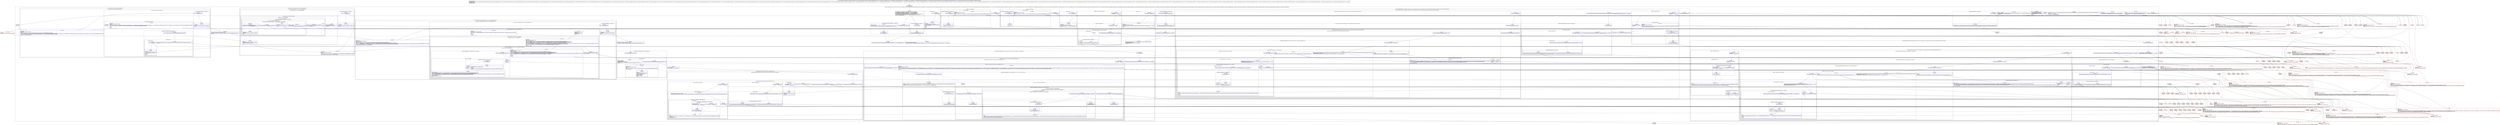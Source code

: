 digraph "CFG forandroidx.constraintlayout.core.motion.Motion.setup(IIFJ)V" {
subgraph cluster_Region_654251587 {
label = "R(33:1|(1:3)|4|(2:6|(3:9|(2:11|(1:13)(0))(2:17|(1:19)(1:(1:23)(1:(2:(1:28)|29)(1:31))))|15))(0)|(1:37)|38|(6:40|(3:43|(3:45|(2:48|(1:59)(3:51|(1:57)(1:53)|54))|62)(1:71)|(1:69)(1:65))|73|(2:75|(2:78|(1:81)(0)))|86|(4:89|(1:93)|94|(1:97)(0)))(0)|(7:(1:106)|107|(2:110|(3:113|(3:115|(2:118|(1:129)(3:121|(1:127)(1:123)|124))|132)(1:141)|(1:139)(1:135))(0))|144|(2:146|(2:149|(1:152)(0)))|157|(3:160|(1:162)(0)|164))(0)|167|(1:171)|172|(1:175)|177|(2:180|(2:183|(1:186)(0))(0))|192|(2:193|(2:(1:210)|(3:195|(1:(1:1)(1:(1:207)(2:203|204)))|205)))|212|214|(1:217)|219|(2:(1:224)(0)|226)|229|(2:(1:234)(0)|236)|239|(1:242)|244|(2:245|(2:(1:257)|(3:247|(2:249|(1:252))(0)|254)))|258|(2:259|(2:(1:276)|(3:261|(2:262|(2:(1:272)(2:(1:271)(1:267)|268)|270))|275)))|277|(3:279|(1:281)|283)|284|(1:(6:286|(2:289|(2:(1:296)|297)(0))|302|(2:305|(1:308)(0))|313|(1:316)))) | DECL_VAR: int variables, java.util.HashSet\<java.lang.String\> attributeNameSet, boolean[] mask, androidx.constraintlayout.core.motion.CustomVariable attribute, java.util.Iterator\<java.lang.String\> null, java.util.HashSet\<java.lang.String\> timeCycleAttributes, androidx.constraintlayout.core.motion.utils.SplineSet splineSets, androidx.constraintlayout.core.motion.utils.SplineSet splineSets, java.lang.Integer boxedCurve, java.util.ArrayList\<androidx.constraintlayout.core.motion.key.MotionKeyTrigger\> triggerList, java.util.Iterator\<java.lang.String\> null, androidx.constraintlayout.core.motion.utils.SplineSet splineSets, java.lang.String customAttributeName, java.util.HashSet\<java.lang.String\> springAttributes\l";
node [shape=record,color=blue];
Node_336 [shape=record,label="{336\:\ 0x0000|java.util.HashSet java.util.HashSet\<java.lang.String\> r4 = new java.util.HashSet\<\>()\ljava.util.HashSet java.util.HashSet\<java.lang.String\> r5 = new java.util.HashSet\<\>()\ljava.util.HashSet java.util.HashSet\<java.lang.String\> r6 = new java.util.HashSet\<\>()\ljava.util.HashSet java.util.HashSet\<java.lang.String\> r7 = new java.util.HashSet\<\>()\ljava.util.HashMap java.util.HashMap\<java.lang.String, java.lang.Integer\> r8 = new java.util.HashMap\<\>()\ljava.util.ArrayList\<androidx.constraintlayout.core.motion.key.MotionKeyTrigger\> r9 = null\lint int r10 = r30.mPathMotionArc\l}"];
subgraph cluster_IfRegion_1640064816 {
label = "IF [B:337:0x0023] THEN: R(1:3) ELSE: null";
node [shape=record,color=blue];
Node_337 [shape=record,label="{337\:\ 0x0023|if (r10 != (\-1)) goto L3\l}"];
subgraph cluster_Region_1328624561 {
label = "R(1:3)";
node [shape=record,color=blue];
Node_338 [shape=record,label="{338\:\ 0x0025|r30.mStartMotionPath.mPathMotionArc = r10\l}"];
}
}
Node_339 [shape=record,label="{339\:\ 0x0029|r30.mStartPoint.different(r30.mEndPoint, r6)\ljava.util.ArrayList\<androidx.constraintlayout.core.motion.key.MotionKey\> java.util.ArrayList\<androidx.constraintlayout.core.motion.key.MotionKey\> r10 = r30.mKeyList\l}"];
subgraph cluster_IfRegion_1760623102 {
label = "IF [B:340:0x0032] THEN: R(2:6|(3:9|(2:11|(1:13)(0))(2:17|(1:19)(1:(1:23)(1:(2:(1:28)|29)(1:31))))|15)) ELSE: R(0)";
node [shape=record,color=blue];
Node_340 [shape=record,label="{340\:\ 0x0032|if (r10 != null) goto L6\l}"];
subgraph cluster_Region_1383342276 {
label = "R(2:6|(3:9|(2:11|(1:13)(0))(2:17|(1:19)(1:(1:23)(1:(2:(1:28)|29)(1:31))))|15))";
node [shape=record,color=blue];
Node_341 [shape=record,label="{341\:\ 0x0034|java.util.Iterator java.util.Iterator\<androidx.constraintlayout.core.motion.key.MotionKey\> r10 = r10.iterator()\l}"];
subgraph cluster_LoopRegion_2004602686 {
label = "LOOP:0: (3:9|(2:11|(1:13)(0))(2:17|(1:19)(1:(1:23)(1:(2:(1:28)|29)(1:31))))|15)";
node [shape=record,color=blue];
Node_343 [shape=record,label="{343\:\ 0x003c|if (r10.hasNext() != false) goto L9\l}"];
subgraph cluster_Region_1181355827 {
label = "R(3:9|(2:11|(1:13)(0))(2:17|(1:19)(1:(1:23)(1:(2:(1:28)|29)(1:31))))|15)";
node [shape=record,color=blue];
Node_344 [shape=record,label="{344\:\ 0x003e|androidx.constraintlayout.core.motion.key.MotionKey androidx.constraintlayout.core.motion.key.MotionKey r12 = r10.next()\l}"];
subgraph cluster_IfRegion_960477533 {
label = "IF [B:345:0x0046] THEN: R(2:11|(1:13)(0)) ELSE: R(2:17|(1:19)(1:(1:23)(1:(2:(1:28)|29)(1:31))))";
node [shape=record,color=blue];
Node_345 [shape=record,label="{345\:\ 0x0046|if ((r12 instanceof androidx.constraintlayout.core.motion.key.MotionKeyPosition) == true) goto L11\l}"];
subgraph cluster_Region_1380892349 {
label = "R(2:11|(1:13)(0))";
node [shape=record,color=blue];
Node_346 [shape=record,label="{346\:\ 0x0048|androidx.constraintlayout.core.motion.key.MotionKeyPosition androidx.constraintlayout.core.motion.key.MotionKeyPosition r13 = (androidx.constraintlayout.core.motion.key.MotionKeyPosition) r12\lr20 = r4\linsertKey(new androidx.constraintlayout.core.motion.MotionPaths(r31, r32, r13, r30.mStartMotionPath, r30.mEndMotionPath))\l}"];
subgraph cluster_IfRegion_787695661 {
label = "IF [B:347:0x0068] THEN: R(1:13) ELSE: R(0)";
node [shape=record,color=blue];
Node_347 [shape=record,label="{347\:\ 0x0068|if (r13.mCurveFit != (\-1)) goto L13\l}"];
subgraph cluster_Region_2135922683 {
label = "R(1:13)";
node [shape=record,color=blue];
Node_348 [shape=record,label="{348\:\ 0x006a|r30.mCurveFitType = r13.mCurveFit\l}"];
}
subgraph cluster_Region_160605964 {
label = "R(0)";
node [shape=record,color=blue];
}
}
}
subgraph cluster_Region_1057441010 {
label = "R(2:17|(1:19)(1:(1:23)(1:(2:(1:28)|29)(1:31))))";
node [shape=record,color=blue];
Node_350 [shape=record,label="{350\:\ 0x006f|r20 = r4\l}"];
subgraph cluster_IfRegion_1930714927 {
label = "IF [B:351:0x0073] THEN: R(1:19) ELSE: R(1:(1:23)(1:(2:(1:28)|29)(1:31)))";
node [shape=record,color=blue];
Node_351 [shape=record,label="{351\:\ 0x0073|if ((r12 instanceof androidx.constraintlayout.core.motion.key.MotionKeyCycle) != false) goto L19\l}"];
subgraph cluster_Region_1635000890 {
label = "R(1:19)";
node [shape=record,color=blue];
Node_352 [shape=record,label="{352\:\ 0x0075|r12.getAttributeNames(r7)\l}"];
}
subgraph cluster_Region_22751693 {
label = "R(1:(1:23)(1:(2:(1:28)|29)(1:31))) | ELSE_IF_CHAIN\l";
node [shape=record,color=blue];
subgraph cluster_IfRegion_1139393557 {
label = "IF [B:354:0x007b] THEN: R(1:23) ELSE: R(1:(2:(1:28)|29)(1:31)) | ELSE_IF_CHAIN\l";
node [shape=record,color=blue];
Node_354 [shape=record,label="{354\:\ 0x007b|if ((r12 instanceof androidx.constraintlayout.core.motion.key.MotionKeyTimeCycle) != false) goto L23\l}"];
subgraph cluster_Region_352285157 {
label = "R(1:23)";
node [shape=record,color=blue];
Node_355 [shape=record,label="{355\:\ 0x007d|r12.getAttributeNames(r5)\l}"];
}
subgraph cluster_Region_241896518 {
label = "R(1:(2:(1:28)|29)(1:31)) | ELSE_IF_CHAIN\l";
node [shape=record,color=blue];
subgraph cluster_IfRegion_1782772073 {
label = "IF [B:357:0x0083] THEN: R(2:(1:28)|29) ELSE: R(1:31) | ELSE_IF_CHAIN\l";
node [shape=record,color=blue];
Node_357 [shape=record,label="{357\:\ 0x0083|if ((r12 instanceof androidx.constraintlayout.core.motion.key.MotionKeyTrigger) != false) goto L27\l}"];
subgraph cluster_Region_2053638878 {
label = "R(2:(1:28)|29)";
node [shape=record,color=blue];
subgraph cluster_IfRegion_1364116748 {
label = "IF [B:358:0x0085] THEN: R(1:28) ELSE: null";
node [shape=record,color=blue];
Node_358 [shape=record,label="{358\:\ 0x0085|if (r9 == null) goto L28\l}"];
subgraph cluster_Region_1231469685 {
label = "R(1:28)";
node [shape=record,color=blue];
Node_359 [shape=record,label="{359\:\ 0x0087|r9 = new java.util.ArrayList\<\>()\l}"];
}
}
Node_360 [shape=record,label="{360\:\ 0x008d|PHI: r9 \l  PHI: (r9v61 'triggerList' java.util.ArrayList\<androidx.constraintlayout.core.motion.key.MotionKeyTrigger\>) = (r9v60 'triggerList' java.util.ArrayList\<androidx.constraintlayout.core.motion.key.MotionKeyTrigger\>), (r9v62 'triggerList' java.util.ArrayList\<androidx.constraintlayout.core.motion.key.MotionKeyTrigger\>) binds: [B:358:0x0085, B:359:0x0087] A[DONT_GENERATE, DONT_INLINE]\l|r9.add((androidx.constraintlayout.core.motion.key.MotionKeyTrigger) r12)\l}"];
}
subgraph cluster_Region_2114061421 {
label = "R(1:31)";
node [shape=record,color=blue];
Node_361 [shape=record,label="{361\:\ 0x0094|r12.setInterpolation(r8)\lr12.getAttributeNames(r6)\l}"];
}
}
}
}
}
}
}
}
Node_362 [shape=record,label="{362\:\ 0x009a|LOOP_END\lLOOP:0: B:342:0x0038\-\>B:362:0x009a\lPHI: r9 r20 \l  PHI: (r9v63 'triggerList' java.util.ArrayList\<androidx.constraintlayout.core.motion.key.MotionKeyTrigger\>) = (r9v60 'triggerList' java.util.ArrayList\<androidx.constraintlayout.core.motion.key.MotionKeyTrigger\>), (r9v61 'triggerList' java.util.ArrayList\<androidx.constraintlayout.core.motion.key.MotionKeyTrigger\>), (r9v60 'triggerList' java.util.ArrayList\<androidx.constraintlayout.core.motion.key.MotionKeyTrigger\>), (r9v60 'triggerList' java.util.ArrayList\<androidx.constraintlayout.core.motion.key.MotionKeyTrigger\>), (r9v60 'triggerList' java.util.ArrayList\<androidx.constraintlayout.core.motion.key.MotionKeyTrigger\>), (r9v60 'triggerList' java.util.ArrayList\<androidx.constraintlayout.core.motion.key.MotionKeyTrigger\>) binds: [B:576:0x009a, B:579:0x009a, B:578:0x009a, B:577:0x009a, B:581:0x009a, B:580:0x009a] A[DONT_GENERATE, DONT_INLINE]\l  PHI: (r20v3 'springAttributes' java.util.HashSet\<java.lang.String\>) = (r20v2 'springAttributes' java.util.HashSet\<java.lang.String\>), (r20v2 'springAttributes' java.util.HashSet\<java.lang.String\>), (r20v2 'springAttributes' java.util.HashSet\<java.lang.String\>), (r20v2 'springAttributes' java.util.HashSet\<java.lang.String\>), (r20v4 'springAttributes' java.util.HashSet\<java.lang.String\>), (r20v4 'springAttributes' java.util.HashSet\<java.lang.String\>) binds: [B:576:0x009a, B:579:0x009a, B:578:0x009a, B:577:0x009a, B:581:0x009a, B:580:0x009a] A[DONT_GENERATE, DONT_INLINE]\l|r4 = r20\l}"];
}
}
}
subgraph cluster_Region_627799939 {
label = "R(0)";
node [shape=record,color=blue];
}
}
subgraph cluster_IfRegion_256736892 {
label = "IF [B:366:0x00a4] THEN: R(1:37) ELSE: null";
node [shape=record,color=blue];
Node_366 [shape=record,label="{366\:\ 0x00a4|if (r9 != null) goto L37\l}"];
subgraph cluster_Region_516113602 {
label = "R(1:37)";
node [shape=record,color=blue];
Node_367 [shape=record,label="{367\:\ 0x00a6|r30.mKeyTriggers = (androidx.constraintlayout.core.motion.key.MotionKeyTrigger[]) r9.toArray(new androidx.constraintlayout.core.motion.key.MotionKeyTrigger[0])\l}"];
}
}
Node_368 [shape=record,label="{368\:\ 0x00b0|char r13 = 1\l}"];
subgraph cluster_IfRegion_1108331195 {
label = "IF [B:369:0x00b9] THEN: R(6:40|(3:43|(3:45|(2:48|(1:59)(3:51|(1:57)(1:53)|54))|62)(1:71)|(1:69)(1:65))|73|(2:75|(2:78|(1:81)(0)))|86|(4:89|(1:93)|94|(1:97)(0))) ELSE: R(0)";
node [shape=record,color=blue];
Node_369 [shape=record,label="{369\:\ 0x00b9|if (r6.isEmpty() == false) goto L40\l}"];
subgraph cluster_Region_706255988 {
label = "R(6:40|(3:43|(3:45|(2:48|(1:59)(3:51|(1:57)(1:53)|54))|62)(1:71)|(1:69)(1:65))|73|(2:75|(2:78|(1:81)(0)))|86|(4:89|(1:93)|94|(1:97)(0)))";
node [shape=record,color=blue];
Node_370 [shape=record,label="{370\:\ 0x00bb|r30.mAttributesMap = new java.util.HashMap\<\>()\ljava.util.Iterator java.util.Iterator\<java.lang.String\> r10 = r6.iterator()\l}"];
subgraph cluster_LoopRegion_802329637 {
label = "LOOP:1: (3:43|(3:45|(2:48|(1:59)(3:51|(1:57)(1:53)|54))|62)(1:71)|(1:69)(1:65))";
node [shape=record,color=blue];
Node_372 [shape=record,label="{372\:\ 0x00ca|if (r10.hasNext() != false) goto L43\l}"];
subgraph cluster_Region_616431614 {
label = "R(3:43|(3:45|(2:48|(1:59)(3:51|(1:57)(1:53)|54))|62)(1:71)|(1:69)(1:65))";
node [shape=record,color=blue];
Node_373 [shape=record,label="{373\:\ 0x00cc|java.lang.String java.lang.String r14 = r10.next()\l}"];
subgraph cluster_IfRegion_1772297629 {
label = "IF [B:374:0x00d6] THEN: R(3:45|(2:48|(1:59)(3:51|(1:57)(1:53)|54))|62) ELSE: R(1:71)";
node [shape=record,color=blue];
Node_374 [shape=record,label="{374\:\ 0x00d6|if (r14.startsWith(\"CUSTOM,\") != false) goto L45\l}"];
subgraph cluster_Region_1429175871 {
label = "R(3:45|(2:48|(1:59)(3:51|(1:57)(1:53)|54))|62)";
node [shape=record,color=blue];
Node_375 [shape=record,label="{375\:\ 0x00d8|androidx.constraintlayout.core.motion.utils.KeyFrameArray$CustomVar androidx.constraintlayout.core.motion.utils.KeyFrameArray.CustomVar r15 = new androidx.constraintlayout.core.motion.utils.KeyFrameArray.CustomVar()\ljava.lang.String r4 = r14.split(\",\")[r13]\ljava.util.Iterator java.util.Iterator\<androidx.constraintlayout.core.motion.key.MotionKey\> r13 = r30.mKeyList.iterator()\l}"];
subgraph cluster_LoopRegion_110690942 {
label = "LOOP:2: (2:48|(1:59)(3:51|(1:57)(1:53)|54))";
node [shape=record,color=blue];
Node_377 [shape=record,label="{377\:\ 0x00ed|if (r13.hasNext() != false) goto L48\l}"];
subgraph cluster_Region_838162659 {
label = "R(2:48|(1:59)(3:51|(1:57)(1:53)|54))";
node [shape=record,color=blue];
Node_378 [shape=record,label="{378\:\ 0x00ef|java.util.ArrayList\<androidx.constraintlayout.core.motion.key.MotionKeyTrigger\> r19 = r9\landroidx.constraintlayout.core.motion.key.MotionKey androidx.constraintlayout.core.motion.key.MotionKey r9 = r13.next()\ljava.util.Iterator\<java.lang.String\> r18 = r10\l}"];
subgraph cluster_IfRegion_2007480517 {
label = "IF [B:379:0x00fd] THEN: R(1:59) ELSE: R(3:51|(1:57)(1:53)|54)";
node [shape=record,color=blue];
Node_379 [shape=record,label="{379\:\ 0x00fd|if (r9.mCustom == null) goto L58\l}"];
subgraph cluster_Region_1962720371 {
label = "R(1:59)";
node [shape=record,color=blue];
Node_380 [shape=record,label="{380\:\ 0x00ff|r10 = r18\lr9 = r19\l}"];
}
subgraph cluster_Region_1539382194 {
label = "R(3:51|(1:57)(1:53)|54)";
node [shape=record,color=blue];
Node_381 [shape=record,label="{381\:\ 0x0104|androidx.constraintlayout.core.motion.CustomVariable androidx.constraintlayout.core.motion.CustomVariable r10 = r9.mCustom.get(r4)\l}"];
subgraph cluster_IfRegion_2047428752 {
label = "IF [B:382:0x010c] THEN: R(1:57) ELSE: R(1:53)";
node [shape=record,color=blue];
Node_382 [shape=record,label="{382\:\ 0x010c|if (r10 == null) goto L57\l}"];
subgraph cluster_Region_348333960 {
label = "R(1:57)";
node [shape=record,color=blue];
Node_384 [shape=record,label="{384\:\ 0x0116|r21 = r4\l}"];
}
subgraph cluster_Region_1288191356 {
label = "R(1:53)";
node [shape=record,color=blue];
Node_383 [shape=record,label="{383\:\ 0x010e|r21 = r4\lr15.append(r9.mFramePosition, r10)\l}"];
}
}
Node_385 [shape=record,label="{385\:\ 0x0118|PHI: r21 \l  PHI: (r21v6 'customAttributeName' java.lang.String) = (r21v5 'customAttributeName' java.lang.String), (r21v7 'customAttributeName' java.lang.String) binds: [B:384:0x0116, B:383:0x010e] A[DONT_GENERATE, DONT_INLINE]\l|r10 = r18\lr9 = r19\lr4 = r21\l}"];
}
}
}
}
Node_386 [shape=record,label="{386\:\ 0x011f|r19 = r9\lr18 = r10\landroidx.constraintlayout.core.motion.utils.SplineSet r4 = androidx.constraintlayout.core.motion.utils.SplineSet.makeCustomSplineSet(r14, r15)\l}"];
}
subgraph cluster_Region_1292681251 {
label = "R(1:71)";
node [shape=record,color=blue];
Node_387 [shape=record,label="{387\:\ 0x012a|r19 = r9\lr18 = r10\landroidx.constraintlayout.core.motion.utils.SplineSet r4 = androidx.constraintlayout.core.motion.utils.SplineSet.makeSpline(r14, r34)\l}"];
}
}
subgraph cluster_IfRegion_962399973 {
label = "IF [B:388:0x0132] THEN: R(1:69) ELSE: R(1:65)";
node [shape=record,color=blue];
Node_388 [shape=record,label="{388\:\ 0x0132|PHI: r4 r18 r19 \l  PHI: (r4v36 'splineSets' androidx.constraintlayout.core.motion.utils.SplineSet) = (r4v35 'splineSets' androidx.constraintlayout.core.motion.utils.SplineSet), (r4v41 'splineSets' androidx.constraintlayout.core.motion.utils.SplineSet) binds: [B:387:0x012a, B:386:0x011f] A[DONT_GENERATE, DONT_INLINE]\l  PHI: (r18v9 java.util.Iterator\<java.lang.String\>) = (r18v8 java.util.Iterator\<java.lang.String\>), (r18v11 java.util.Iterator\<java.lang.String\>) binds: [B:387:0x012a, B:386:0x011f] A[DONT_GENERATE, DONT_INLINE]\l  PHI: (r19v3 'triggerList' java.util.ArrayList\<androidx.constraintlayout.core.motion.key.MotionKeyTrigger\>) = (r19v2 'triggerList' java.util.ArrayList\<androidx.constraintlayout.core.motion.key.MotionKeyTrigger\>), (r19v4 'triggerList' java.util.ArrayList\<androidx.constraintlayout.core.motion.key.MotionKeyTrigger\>) binds: [B:387:0x012a, B:386:0x011f] A[DONT_GENERATE, DONT_INLINE]\l|if (r4 == null) goto L68\l}"];
subgraph cluster_Region_1945909558 {
label = "R(1:69)";
node [shape=record,color=blue];
Node_389 [shape=record,label="{389\:\ 0x0134|r10 = r18\lr9 = r19\lr13 = 1\l}"];
}
subgraph cluster_Region_194625155 {
label = "R(1:65)";
node [shape=record,color=blue];
Node_390 [shape=record,label="{390\:\ 0x013b|r4.setType(r14)\lr30.mAttributesMap.put(r14, r4)\lr10 = r18\lr9 = r19\lr13 = 1\l}"];
}
}
}
}
Node_391 [shape=record,label="{391\:\ 0x014b|java.util.ArrayList\<androidx.constraintlayout.core.motion.key.MotionKey\> java.util.ArrayList\<androidx.constraintlayout.core.motion.key.MotionKey\> r4 = r30.mKeyList\l}"];
subgraph cluster_IfRegion_1127071938 {
label = "IF [B:392:0x014f] THEN: R(2:75|(2:78|(1:81)(0))) ELSE: null";
node [shape=record,color=blue];
Node_392 [shape=record,label="{392\:\ 0x014f|if (r4 != null) goto L75\l}"];
subgraph cluster_Region_1999135200 {
label = "R(2:75|(2:78|(1:81)(0)))";
node [shape=record,color=blue];
Node_393 [shape=record,label="{393\:\ 0x0151|java.util.Iterator java.util.Iterator\<androidx.constraintlayout.core.motion.key.MotionKey\> r4 = r4.iterator()\l}"];
subgraph cluster_LoopRegion_1473375169 {
label = "LOOP:3: (2:78|(1:81)(0))";
node [shape=record,color=blue];
Node_395 [shape=record,label="{395\:\ 0x0159|if (r4.hasNext() != false) goto L78\l}"];
subgraph cluster_Region_525816630 {
label = "R(2:78|(1:81)(0))";
node [shape=record,color=blue];
Node_396 [shape=record,label="{396\:\ 0x015b|androidx.constraintlayout.core.motion.key.MotionKey androidx.constraintlayout.core.motion.key.MotionKey r9 = r4.next()\l}"];
subgraph cluster_IfRegion_1301461053 {
label = "IF [B:397:0x0163] THEN: R(1:81) ELSE: R(0)";
node [shape=record,color=blue];
Node_397 [shape=record,label="{397\:\ 0x0163|if ((r9 instanceof androidx.constraintlayout.core.motion.key.MotionKeyAttributes) != false) goto L80\l}"];
subgraph cluster_Region_829716369 {
label = "R(1:81)";
node [shape=record,color=blue];
Node_398 [shape=record,label="{398\:\ 0x0165|r9.addValues(r30.mAttributesMap)\l}"];
}
subgraph cluster_Region_1628462402 {
label = "R(0)";
node [shape=record,color=blue];
}
}
}
}
}
}
Node_400 [shape=record,label="{400\:\ 0x016b|r30.mStartPoint.addValues(r30.mAttributesMap, 0)\lr30.mEndPoint.addValues(r30.mAttributesMap, 100)\ljava.util.Iterator r4 = r30.mAttributesMap.keySet().iterator()\l\l}"];
subgraph cluster_LoopRegion_936338458 {
label = "LOOP:4: (4:89|(1:93)|94|(1:97)(0))";
node [shape=record,color=blue];
Node_402 [shape=record,label="{402\:\ 0x018a|java.lang.String \lif (r4.hasNext() != false) goto L89\l}"];
subgraph cluster_Region_1281405084 {
label = "R(4:89|(1:93)|94|(1:97)(0))";
node [shape=record,color=blue];
Node_403 [shape=record,label="{403\:\ 0x018c|java.lang.String r9 = r4.next()\lint r10 = 0\l}"];
subgraph cluster_IfRegion_666625246 {
label = "IF [B:404:0x0197, B:406:0x019f] THEN: R(1:93) ELSE: null";
node [shape=record,color=blue];
Node_404 [shape=record,label="{404\:\ 0x0197|if (r8.containsKey(r9) != false) goto L91\l}"];
Node_406 [shape=record,label="{406\:\ 0x019f|ADDED_TO_REGION\l|if ((r13 = r8.get(r9)) != null) goto L93\l}"];
subgraph cluster_Region_124380385 {
label = "R(1:93)";
node [shape=record,color=blue];
Node_407 [shape=record,label="{407\:\ 0x01a1|int r10 = r13.intValue()\l}"];
}
}
Node_408 [shape=record,label="{408\:\ 0x01a5|PHI: r10 \l  PHI: (r10v56 'curve' int) = (r10v55 'curve' int), (r10v55 'curve' int), (r10v57 'curve' int) binds: [B:404:0x0197, B:406:0x019f, B:407:0x01a1] A[DONT_GENERATE, DONT_INLINE]\l|androidx.constraintlayout.core.motion.utils.SplineSet androidx.constraintlayout.core.motion.utils.SplineSet r13 = r30.mAttributesMap.get(r9)\l}"];
subgraph cluster_IfRegion_519855314 {
label = "IF [B:409:0x01ad] THEN: R(1:97) ELSE: R(0)";
node [shape=record,color=blue];
Node_409 [shape=record,label="{409\:\ 0x01ad|if (r13 != null) goto L96\l}"];
subgraph cluster_Region_711921438 {
label = "R(1:97)";
node [shape=record,color=blue];
Node_410 [shape=record,label="{410\:\ 0x01af|r13.setup(r10)\l}"];
}
subgraph cluster_Region_1239861775 {
label = "R(0)";
node [shape=record,color=blue];
}
}
}
}
}
subgraph cluster_Region_404606960 {
label = "R(0)";
node [shape=record,color=blue];
}
}
subgraph cluster_IfRegion_1867736163 {
label = "IF [B:414:0x01b9] THEN: R(7:(1:106)|107|(2:110|(3:113|(3:115|(2:118|(1:129)(3:121|(1:127)(1:123)|124))|132)(1:141)|(1:139)(1:135))(0))|144|(2:146|(2:149|(1:152)(0)))|157|(3:160|(1:162)(0)|164)) ELSE: R(0)";
node [shape=record,color=blue];
Node_414 [shape=record,label="{414\:\ 0x01b9|if (r5.isEmpty() == false) goto L104\l}"];
subgraph cluster_Region_1413202210 {
label = "R(7:(1:106)|107|(2:110|(3:113|(3:115|(2:118|(1:129)(3:121|(1:127)(1:123)|124))|132)(1:141)|(1:139)(1:135))(0))|144|(2:146|(2:149|(1:152)(0)))|157|(3:160|(1:162)(0)|164))";
node [shape=record,color=blue];
subgraph cluster_IfRegion_2063887356 {
label = "IF [B:416:0x01bd] THEN: R(1:106) ELSE: null";
node [shape=record,color=blue];
Node_416 [shape=record,label="{416\:\ 0x01bd|if (r30.mTimeCycleAttributesMap == null) goto L106\l}"];
subgraph cluster_Region_925318962 {
label = "R(1:106)";
node [shape=record,color=blue];
Node_417 [shape=record,label="{417\:\ 0x01bf|r30.mTimeCycleAttributesMap = new java.util.HashMap\<\>()\l}"];
}
}
Node_418 [shape=record,label="{418\:\ 0x01c6|java.util.Iterator java.util.Iterator\<java.lang.String\> r4 = r5.iterator()\l}"];
subgraph cluster_LoopRegion_231033045 {
label = "LOOP:5: (2:110|(3:113|(3:115|(2:118|(1:129)(3:121|(1:127)(1:123)|124))|132)(1:141)|(1:139)(1:135))(0))";
node [shape=record,color=blue];
Node_420 [shape=record,label="{420\:\ 0x01ce|if (r4.hasNext() != false) goto L110\l}"];
subgraph cluster_Region_645888509 {
label = "R(2:110|(3:113|(3:115|(2:118|(1:129)(3:121|(1:127)(1:123)|124))|132)(1:141)|(1:139)(1:135))(0))";
node [shape=record,color=blue];
Node_421 [shape=record,label="{421\:\ 0x01d0|java.lang.String java.lang.String r9 = r4.next()\l}"];
subgraph cluster_IfRegion_1548457043 {
label = "IF [B:422:0x01dc] THEN: R(3:113|(3:115|(2:118|(1:129)(3:121|(1:127)(1:123)|124))|132)(1:141)|(1:139)(1:135)) ELSE: R(0)";
node [shape=record,color=blue];
Node_422 [shape=record,label="{422\:\ 0x01dc|if (r30.mTimeCycleAttributesMap.containsKey(r9) == false) goto L112\l}"];
subgraph cluster_Region_1869959856 {
label = "R(3:113|(3:115|(2:118|(1:129)(3:121|(1:127)(1:123)|124))|132)(1:141)|(1:139)(1:135))";
node [shape=record,color=blue];
Node_424 [shape=record,label="{424\:\ 0x01df|androidx.constraintlayout.core.motion.utils.SplineSet r10 = null\l}"];
subgraph cluster_IfRegion_1796735219 {
label = "IF [B:425:0x01e4] THEN: R(3:115|(2:118|(1:129)(3:121|(1:127)(1:123)|124))|132) ELSE: R(1:141)";
node [shape=record,color=blue];
Node_425 [shape=record,label="{425\:\ 0x01e4|if (r9.startsWith(\"CUSTOM,\") != false) goto L115\l}"];
subgraph cluster_Region_1580652847 {
label = "R(3:115|(2:118|(1:129)(3:121|(1:127)(1:123)|124))|132)";
node [shape=record,color=blue];
Node_426 [shape=record,label="{426\:\ 0x01e6|androidx.constraintlayout.core.motion.utils.KeyFrameArray$CustomVar androidx.constraintlayout.core.motion.utils.KeyFrameArray.CustomVar r13 = new androidx.constraintlayout.core.motion.utils.KeyFrameArray.CustomVar()\ljava.lang.String r14 = r9.split(\",\")[1]\ljava.util.Iterator java.util.Iterator\<androidx.constraintlayout.core.motion.key.MotionKey\> r15 = r30.mKeyList.iterator()\l}"];
subgraph cluster_LoopRegion_628474427 {
label = "LOOP:6: (2:118|(1:129)(3:121|(1:127)(1:123)|124))";
node [shape=record,color=blue];
Node_428 [shape=record,label="{428\:\ 0x01fc|if (r15.hasNext() != false) goto L118\l}"];
subgraph cluster_Region_707973238 {
label = "R(2:118|(1:129)(3:121|(1:127)(1:123)|124))";
node [shape=record,color=blue];
Node_429 [shape=record,label="{429\:\ 0x01fe|java.util.Iterator\<java.lang.String\> r21 = r4\landroidx.constraintlayout.core.motion.key.MotionKey androidx.constraintlayout.core.motion.key.MotionKey r4 = r15.next()\ljava.util.HashSet\<java.lang.String\> r18 = r5\l}"];
subgraph cluster_IfRegion_1615914231 {
label = "IF [B:430:0x020c] THEN: R(1:129) ELSE: R(3:121|(1:127)(1:123)|124)";
node [shape=record,color=blue];
Node_430 [shape=record,label="{430\:\ 0x020c|if (r4.mCustom == null) goto L128\l}"];
subgraph cluster_Region_1351445440 {
label = "R(1:129)";
node [shape=record,color=blue];
Node_431 [shape=record,label="{431\:\ 0x020e|r5 = r18\lr4 = r21\l}"];
}
subgraph cluster_Region_1428719095 {
label = "R(3:121|(1:127)(1:123)|124)";
node [shape=record,color=blue];
Node_432 [shape=record,label="{432\:\ 0x0213|androidx.constraintlayout.core.motion.CustomVariable androidx.constraintlayout.core.motion.CustomVariable r5 = r4.mCustom.get(r14)\l}"];
subgraph cluster_IfRegion_733208671 {
label = "IF [B:433:0x021b] THEN: R(1:127) ELSE: R(1:123)";
node [shape=record,color=blue];
Node_433 [shape=record,label="{433\:\ 0x021b|if (r5 == null) goto L127\l}"];
subgraph cluster_Region_237547522 {
label = "R(1:127)";
node [shape=record,color=blue];
Node_435 [shape=record,label="{435\:\ 0x0225|r22 = r10\l}"];
}
subgraph cluster_Region_239162520 {
label = "R(1:123)";
node [shape=record,color=blue];
Node_434 [shape=record,label="{434\:\ 0x021d|r22 = r10\lr13.append(r4.mFramePosition, r5)\l}"];
}
}
Node_436 [shape=record,label="{436\:\ 0x0227|PHI: r22 \l  PHI: (r22v7 'splineSets' androidx.constraintlayout.core.motion.utils.SplineSet) = (r22v6 'splineSets' androidx.constraintlayout.core.motion.utils.SplineSet), (r22v8 'splineSets' androidx.constraintlayout.core.motion.utils.SplineSet) binds: [B:435:0x0225, B:434:0x021d] A[DONT_GENERATE, DONT_INLINE]\l|r5 = r18\lr4 = r21\lr10 = r22\l}"];
}
}
}
}
Node_437 [shape=record,label="{437\:\ 0x022e|r21 = r4\lr18 = r5\landroidx.constraintlayout.core.motion.utils.SplineSet r4 = androidx.constraintlayout.core.motion.utils.SplineSet.makeCustomSplineSet(r9, r13)\l}"];
}
subgraph cluster_Region_1160638831 {
label = "R(1:141)";
node [shape=record,color=blue];
Node_438 [shape=record,label="{438\:\ 0x0239|r21 = r4\lr18 = r5\landroidx.constraintlayout.core.motion.utils.SplineSet r4 = androidx.constraintlayout.core.motion.utils.SplineSet.makeSpline(r9, r34)\l}"];
}
}
subgraph cluster_IfRegion_1223568747 {
label = "IF [B:439:0x0243] THEN: R(1:139) ELSE: R(1:135)";
node [shape=record,color=blue];
Node_439 [shape=record,label="{439\:\ 0x0243|PHI: r4 r18 r21 \l  PHI: (r4v17 'splineSets' androidx.constraintlayout.core.motion.utils.SplineSet) = (r4v16 'splineSets' androidx.constraintlayout.core.motion.utils.SplineSet), (r4v21 'splineSets' androidx.constraintlayout.core.motion.utils.SplineSet) binds: [B:438:0x0239, B:437:0x022e] A[DONT_GENERATE, DONT_INLINE]\l  PHI: (r18v3 'timeCycleAttributes' java.util.HashSet\<java.lang.String\>) = (r18v2 'timeCycleAttributes' java.util.HashSet\<java.lang.String\>), (r18v5 'timeCycleAttributes' java.util.HashSet\<java.lang.String\>) binds: [B:438:0x0239, B:437:0x022e] A[DONT_GENERATE, DONT_INLINE]\l  PHI: (r21v1 java.util.Iterator\<java.lang.String\>) = (r21v0 java.util.Iterator\<java.lang.String\>), (r21v2 java.util.Iterator\<java.lang.String\>) binds: [B:438:0x0239, B:437:0x022e] A[DONT_GENERATE, DONT_INLINE]\l|if (r4 == null) goto L138\l}"];
subgraph cluster_Region_1637093471 {
label = "R(1:139)";
node [shape=record,color=blue];
Node_440 [shape=record,label="{440\:\ 0x0245|r5 = r18\lr4 = r21\l}"];
}
subgraph cluster_Region_1997641929 {
label = "R(1:135)";
node [shape=record,color=blue];
Node_441 [shape=record,label="{441\:\ 0x024a|r4.setType(r9)\lr5 = r18\lr4 = r21\l}"];
}
}
}
subgraph cluster_Region_1056577993 {
label = "R(0)";
node [shape=record,color=blue];
}
}
}
}
Node_442 [shape=record,label="{442\:\ 0x0253|java.util.ArrayList\<androidx.constraintlayout.core.motion.key.MotionKey\> java.util.ArrayList\<androidx.constraintlayout.core.motion.key.MotionKey\> r4 = r30.mKeyList\l}"];
subgraph cluster_IfRegion_40859407 {
label = "IF [B:443:0x0257] THEN: R(2:146|(2:149|(1:152)(0))) ELSE: null";
node [shape=record,color=blue];
Node_443 [shape=record,label="{443\:\ 0x0257|if (r4 != null) goto L146\l}"];
subgraph cluster_Region_1675458125 {
label = "R(2:146|(2:149|(1:152)(0)))";
node [shape=record,color=blue];
Node_444 [shape=record,label="{444\:\ 0x0259|java.util.Iterator java.util.Iterator\<androidx.constraintlayout.core.motion.key.MotionKey\> r4 = r4.iterator()\l}"];
subgraph cluster_LoopRegion_429138160 {
label = "LOOP:7: (2:149|(1:152)(0))";
node [shape=record,color=blue];
Node_446 [shape=record,label="{446\:\ 0x0261|if (r4.hasNext() != false) goto L149\l}"];
subgraph cluster_Region_1622866882 {
label = "R(2:149|(1:152)(0))";
node [shape=record,color=blue];
Node_447 [shape=record,label="{447\:\ 0x0263|androidx.constraintlayout.core.motion.key.MotionKey androidx.constraintlayout.core.motion.key.MotionKey r5 = r4.next()\l}"];
subgraph cluster_IfRegion_1750963846 {
label = "IF [B:448:0x026b] THEN: R(1:152) ELSE: R(0)";
node [shape=record,color=blue];
Node_448 [shape=record,label="{448\:\ 0x026b|if ((r5 instanceof androidx.constraintlayout.core.motion.key.MotionKeyTimeCycle) != false) goto L151\l}"];
subgraph cluster_Region_1684056975 {
label = "R(1:152)";
node [shape=record,color=blue];
Node_449 [shape=record,label="{449\:\ 0x026d|((androidx.constraintlayout.core.motion.key.MotionKeyTimeCycle) r5).addTimeValues(r30.mTimeCycleAttributesMap)\l}"];
}
subgraph cluster_Region_1727651425 {
label = "R(0)";
node [shape=record,color=blue];
}
}
}
}
}
}
Node_451 [shape=record,label="{451\:\ 0x0276|java.util.Iterator r4 = r30.mTimeCycleAttributesMap.keySet().iterator()\l\l}"];
subgraph cluster_LoopRegion_1755951907 {
label = "LOOP:8: (3:160|(1:162)(0)|164)";
node [shape=record,color=blue];
Node_453 [shape=record,label="{453\:\ 0x0284|java.lang.String \lif (r4.hasNext() != false) goto L160\l}"];
subgraph cluster_Region_1157175555 {
label = "R(3:160|(1:162)(0)|164)";
node [shape=record,color=blue];
Node_454 [shape=record,label="{454\:\ 0x0286|java.lang.String r5 = r4.next()\lint r9 = 0\l}"];
subgraph cluster_IfRegion_1767037194 {
label = "IF [B:455:0x0291] THEN: R(1:162) ELSE: R(0)";
node [shape=record,color=blue];
Node_455 [shape=record,label="{455\:\ 0x0291|if (r8.containsKey(r5) != false) goto L162\l}"];
subgraph cluster_Region_1728648037 {
label = "R(1:162)";
node [shape=record,color=blue];
Node_456 [shape=record,label="{456\:\ 0x0293|int r9 = r8.get(r5).intValue()\l}"];
}
subgraph cluster_Region_1368739368 {
label = "R(0)";
node [shape=record,color=blue];
}
}
Node_457 [shape=record,label="{457\:\ 0x029d|LOOP_END\lLOOP:8: B:452:0x0280\-\>B:457:0x029d\lPHI: r9 \l  PHI: (r9v34 'curve' int) = (r9v33 'curve' int), (r9v35 'curve' int) binds: [B:625:0x029d, B:624:0x029d] A[DONT_GENERATE, DONT_INLINE]\l|r30.mTimeCycleAttributesMap.get(r5).setup(r9)\l}"];
}
}
}
subgraph cluster_Region_1070543234 {
label = "R(0)";
node [shape=record,color=blue];
}
}
Node_459 [shape=record,label="{459\:\ 0x02ab|androidx.constraintlayout.core.motion.MotionPaths[] androidx.constraintlayout.core.motion.MotionPaths[] r4 = new androidx.constraintlayout.core.motion.MotionPaths[r30.mMotionPaths.size() + 2]\lint r9 = 1\lr4[0] = r30.mStartMotionPath\lr4[r4.length \- 1] = r30.mEndMotionPath\l}"];
subgraph cluster_IfRegion_401472204 {
label = "IF [B:460:0x02c8, B:462:0x02ce] THEN: R(1:171) ELSE: null";
node [shape=record,color=blue];
Node_460 [shape=record,label="{460\:\ 0x02c8|if (r30.mMotionPaths.size() \> 0) goto L169\l}"];
Node_462 [shape=record,label="{462\:\ 0x02ce|ADDED_TO_REGION\l|if (r30.mCurveFitType == androidx.constraintlayout.core.motion.key.MotionKey.UNSET) goto L171\l}"];
subgraph cluster_Region_855143353 {
label = "R(1:171)";
node [shape=record,color=blue];
Node_463 [shape=record,label="{463\:\ 0x02d0|r30.mCurveFitType = 0\l}"];
}
}
Node_464 [shape=record,label="{464\:\ 0x02d3|java.util.Iterator java.util.Iterator\<androidx.constraintlayout.core.motion.MotionPaths\> r10 = r30.mMotionPaths.iterator()\l}"];
subgraph cluster_LoopRegion_210850798 {
label = "LOOP:9: (1:175)";
node [shape=record,color=blue];
Node_466 [shape=record,label="{466\:\ 0x02dd|if (r10.hasNext() != false) goto L175\l}"];
subgraph cluster_Region_954611037 {
label = "R(1:175)";
node [shape=record,color=blue];
Node_467 [shape=record,label="{467\:\ 0x02df|LOOP_END\lLOOP:9: B:465:0x02d9\-\>B:467:0x02df\l|androidx.constraintlayout.core.motion.MotionPaths androidx.constraintlayout.core.motion.MotionPaths r11 = r10.next()\lr4[r9] = r11\lr9++\l}"];
}
}
Node_468 [shape=record,label="{468\:\ 0x02eb|int r10 = 18\ljava.util.HashSet java.util.HashSet\<java.lang.String\> r11 = new java.util.HashSet\<\>()\ljava.util.Iterator r13 = r30.mEndMotionPath.customAttributes.keySet().iterator()\l\l}"];
subgraph cluster_LoopRegion_1231523776 {
label = "LOOP:10: (2:180|(2:183|(1:186)(0))(0))";
node [shape=record,color=blue];
Node_470 [shape=record,label="{470\:\ 0x0302|java.lang.String \lif (r13.hasNext() != false) goto L180\l}"];
subgraph cluster_Region_266531919 {
label = "R(2:180|(2:183|(1:186)(0))(0))";
node [shape=record,color=blue];
Node_471 [shape=record,label="{471\:\ 0x0304|java.lang.String r14 = r13.next()\l}"];
subgraph cluster_IfRegion_1998673125 {
label = "IF [B:472:0x0312] THEN: R(2:183|(1:186)(0)) ELSE: R(0)";
node [shape=record,color=blue];
Node_472 [shape=record,label="{472\:\ 0x0312|if (r30.mStartMotionPath.customAttributes.containsKey(r14) != false) goto L182\l}"];
subgraph cluster_Region_104174595 {
label = "R(2:183|(1:186)(0))";
node [shape=record,color=blue];
Node_473 [shape=record,label="{473\:\ 0x0314}"];
subgraph cluster_IfRegion_263941836 {
label = "IF [B:474:0x0327] THEN: R(1:186) ELSE: R(0)";
node [shape=record,color=blue];
Node_474 [shape=record,label="{474\:\ 0x0327|if (r6.contains(\"CUSTOM,\" + r14) == false) goto L185\l}"];
subgraph cluster_Region_1095281703 {
label = "R(1:186)";
node [shape=record,color=blue];
Node_475 [shape=record,label="{475\:\ 0x0329|r11.add(r14)\l}"];
}
subgraph cluster_Region_1943605898 {
label = "R(0)";
node [shape=record,color=blue];
}
}
}
subgraph cluster_Region_1803669554 {
label = "R(0)";
node [shape=record,color=blue];
}
}
}
}
Node_477 [shape=record,label="{477\:\ 0x032d|java.lang.String[] java.lang.String[] r12 = (java.lang.String[]) r11.toArray(new java.lang.String[0])\lr30.mAttributeNames = r12\lr30.mAttributeInterpolatorCount = new int[r12.length]\lint r12 = 0\l}"];
subgraph cluster_LoopRegion_385492955 {
label = "LOOP:11: (2:193|(2:(1:210)|(3:195|(1:(1:1)(1:(1:207)(2:203|204)))|205)))";
node [shape=record,color=blue];
subgraph cluster_Region_1184475391 {
label = "R(2:193|(2:(1:210)|(3:195|(1:(1:1)(1:(1:207)(2:203|204)))|205)))";
node [shape=record,color=blue];
Node_478 [shape=record,label="{478\:\ 0x033e|LOOP_START\lLOOP:11: B:478:0x033e\-\>B:489:0x0375\lPHI: r12 \l  PHI: (r12v8 'i' int) = (r12v7 'i' int), (r12v24 'i' int) binds: [B:477:0x032d, B:489:0x0375] A[DONT_GENERATE, DONT_INLINE]\l|java.lang.String[] java.lang.String[] r13 = r30.mAttributeNames\l}"];
subgraph cluster_Region_1011166347 {
label = "R(2:(1:210)|(3:195|(1:(1:1)(1:(1:207)(2:203|204)))|205))";
node [shape=record,color=blue];
subgraph cluster_IfRegion_2101634741 {
label = "IF [B:479:0x0341] THEN: R(1:210) ELSE: null";
node [shape=record,color=blue];
Node_479 [shape=record,label="{479\:\ 0x0341|if (r12 \>= r13.length) goto L210\l}"];
subgraph cluster_Region_129184971 {
label = "R(1:210)";
node [shape=record,color=blue];
Node_634 [shape=record,label="{634\:\ 0x0379|SYNTHETIC\lEDGE_INSN: B:634:0x0379\-\>B:490:0x0379 ?: BREAK  \l|break\l}"];
}
}
subgraph cluster_Region_2045367355 {
label = "R(3:195|(1:(1:1)(1:(1:207)(2:203|204)))|205)";
node [shape=record,color=blue];
Node_480 [shape=record,label="{480\:\ 0x0343|java.lang.String r13 = r13[r12]\lr30.mAttributeInterpolatorCount[r12] = 0\lint r14 = 0\l}"];
subgraph cluster_LoopRegion_1658221647 {
label = "LOOP:12: (1:(1:1)(1:(1:207)(2:203|204)))";
node [shape=record,color=blue];
subgraph cluster_Region_626344753 {
label = "R(1:(1:1)(1:(1:207)(2:203|204)))";
node [shape=record,color=blue];
subgraph cluster_IfRegion_2123113803 {
label = "IF [B:482:0x034c] THEN: R(1:1) ELSE: R(1:(1:207)(2:203|204))";
node [shape=record,color=blue];
Node_482 [shape=record,label="{482\:\ 0x034c|EDGE_INSN: B:482:0x034c\-\>B:635:0x0375 ?: BREAK  \l|if (r14 \>= r4.length) goto L209\l}"];
subgraph cluster_Region_820056676 {
label = "R(1:1)";
node [shape=record,color=blue];
Node_InsnContainer_778730975 [shape=record,label="{|break\l}"];
}
subgraph cluster_Region_2144272465 {
label = "R(1:(1:207)(2:203|204)) | ELSE_IF_CHAIN\l";
node [shape=record,color=blue];
subgraph cluster_IfRegion_299633773 {
label = "IF [B:484:0x0356, B:486:0x0362] THEN: R(1:207) ELSE: R(2:203|204) | ELSE_IF_CHAIN\l";
node [shape=record,color=blue];
Node_484 [shape=record,label="{484\:\ 0x0356|if (r4[r14].customAttributes.containsKey(r13) == false) goto L208\l}"];
Node_486 [shape=record,label="{486\:\ 0x0362|ADDED_TO_REGION\l|if ((r15 = r4[r14].customAttributes.get(r13)) == null) goto L206\l}"];
subgraph cluster_Region_1744906829 {
label = "R(1:207)";
node [shape=record,color=blue];
Node_488 [shape=record,label="{488\:\ 0x0371|LOOP_END\lLOOP:12: B:481:0x034b\-\>B:488:0x0371\l|r14++\l}"];
}
subgraph cluster_Region_1040840287 {
label = "R(2:203|204)";
node [shape=record,color=blue];
Node_487 [shape=record,label="{487\:\ 0x0364|int[] int[] r5 = r30.mAttributeInterpolatorCount\lr5[r12] = r5[r12] + r15.numberOfInterpolatedValues()\l}"];
Node_636 [shape=record,label="{636\:\ 0x0375|SYNTHETIC\lEDGE_INSN: B:636:0x0375\-\>B:489:0x0375 ?: BREAK  \l|break\l}"];
}
}
}
}
}
}
Node_489 [shape=record,label="{489\:\ 0x0375|LOOP_END\lEDGE_INSN: B:636:0x0375\-\>B:489:0x0375 ?: BREAK  \lLOOP:11: B:478:0x033e\-\>B:489:0x0375\l|r12++\l}"];
}
}
}
}
Node_491 [shape=record,label="{491\:\ 0x037f|boolean r5 = r4[0].mPathMotionArc != \-1\l}"];
Node_494 [shape=record,label="{494\:\ 0x0384|PHI: r5 \l  PHI: (r5v5 'arcMode' boolean) =  binds: [] A[DONT_GENERATE, DONT_INLINE]\l|boolean[] boolean[] r12 = new boolean[r30.mAttributeNames.length + 18]\lint r13 = 1\l}"];
subgraph cluster_LoopRegion_1650289810 {
label = "LOOP:13: (1:217)";
node [shape=record,color=blue];
Node_496 [shape=record,label="{496\:\ 0x038c|if (r13 \< r4.length) goto L217\l}"];
subgraph cluster_Region_1796796761 {
label = "R(1:217)";
node [shape=record,color=blue];
Node_497 [shape=record,label="{497\:\ 0x038e|LOOP_END\lLOOP:13: B:495:0x038b\-\>B:497:0x038e\l|r4[r13].different(r4[r13 \- 1], r12, r30.mAttributeNames, r5)\lr13++\l}"];
}
}
Node_498 [shape=record,label="{498\:\ 0x039e|int r1 = 0\lint r2 = 1\l}"];
subgraph cluster_LoopRegion_1910957083 {
label = "LOOP:14: (2:(1:224)(0)|226)";
node [shape=record,color=blue];
Node_500 [shape=record,label="{500\:\ 0x03a1|if (r2 \< r12.length) goto L222\l}"];
subgraph cluster_Region_1993397397 {
label = "R(2:(1:224)(0)|226)";
node [shape=record,color=blue];
subgraph cluster_IfRegion_793335132 {
label = "IF [B:502:0x03a5] THEN: R(1:224) ELSE: R(0)";
node [shape=record,color=blue];
Node_502 [shape=record,label="{502\:\ 0x03a5|if (r12[r2] != false) goto L224\l}"];
subgraph cluster_Region_332828678 {
label = "R(1:224)";
node [shape=record,color=blue];
Node_503 [shape=record,label="{503\:\ 0x03a7|r1++\l}"];
}
subgraph cluster_Region_1879873618 {
label = "R(0)";
node [shape=record,color=blue];
}
}
Node_504 [shape=record,label="{504\:\ 0x03a9|LOOP_END\lLOOP:14: B:499:0x03a0\-\>B:504:0x03a9\lPHI: r1 \l  PHI: (r1v31 'count' int) = (r1v2 'count' int), (r1v32 'count' int) binds: [B:643:0x03a9, B:642:0x03a9] A[DONT_GENERATE, DONT_INLINE]\l|r2++\l}"];
}
}
Node_505 [shape=record,label="{505\:\ 0x03ac|r30.mInterpolateVariables = new int[r1]\lint int r9 = java.lang.Math.max(2, r1)\lr30.mInterpolateData = new double[r9]\lr30.mInterpolateVelocity = new double[r9]\lint r1 = 0\lint r2 = 1\l}"];
subgraph cluster_LoopRegion_1577317860 {
label = "LOOP:15: (2:(1:234)(0)|236)";
node [shape=record,color=blue];
Node_507 [shape=record,label="{507\:\ 0x03c0|if (r2 \< r12.length) goto L232\l}"];
subgraph cluster_Region_1367957306 {
label = "R(2:(1:234)(0)|236)";
node [shape=record,color=blue];
subgraph cluster_IfRegion_1431728267 {
label = "IF [B:509:0x03c4] THEN: R(1:234) ELSE: R(0)";
node [shape=record,color=blue];
Node_509 [shape=record,label="{509\:\ 0x03c4|if (r12[r2] != false) goto L234\l}"];
subgraph cluster_Region_926786430 {
label = "R(1:234)";
node [shape=record,color=blue];
Node_510 [shape=record,label="{510\:\ 0x03c6|r30.mInterpolateVariables[r1] = r2\lr1++\l}"];
}
subgraph cluster_Region_1220990469 {
label = "R(0)";
node [shape=record,color=blue];
}
}
Node_511 [shape=record,label="{511\:\ 0x03cd|LOOP_END\lLOOP:15: B:506:0x03bf\-\>B:511:0x03cd\lPHI: r1 \l  PHI: (r1v29 'count' int) = (r1v4 'count' int), (r1v30 'count' int) binds: [B:646:0x03cd, B:645:0x03cd] A[DONT_GENERATE, DONT_INLINE]\l|r2++\l}"];
}
}
Node_512 [shape=record,label="{512\:\ 0x03d0|int int r2 = r4.length\ldouble[][] double[][] r2 = (double[][]) java.lang.reflect.Array.newInstance(double.class, r2, r30.mInterpolateVariables.length)\ldouble[] double[] r13 = new double[r4.length]\lint r14 = 0\l}"];
subgraph cluster_LoopRegion_1948329740 {
label = "LOOP:16: (1:242)";
node [shape=record,color=blue];
Node_514 [shape=record,label="{514\:\ 0x03e8|if (r14 \< r4.length) goto L242\l}"];
subgraph cluster_Region_1418604826 {
label = "R(1:242)";
node [shape=record,color=blue];
Node_515 [shape=record,label="{515\:\ 0x03ea|LOOP_END\lLOOP:16: B:513:0x03e7\-\>B:515:0x03ea\l|r4[r14].fillStandard(r2[r14], r30.mInterpolateVariables)\lr13[r14] = r4[r14].time\lr14++\lr6 = r6\lr1 = r1\lr5 = r5\l}"];
}
}
Node_516 [shape=record,label="{516\:\ 0x0407|int r1 = 0\l}"];
subgraph cluster_LoopRegion_893374023 {
label = "LOOP:17: (2:245|(2:(1:257)|(3:247|(2:249|(1:252))(0)|254)))";
node [shape=record,color=blue];
subgraph cluster_Region_1551941753 {
label = "R(2:245|(2:(1:257)|(3:247|(2:249|(1:252))(0)|254)))";
node [shape=record,color=blue];
Node_517 [shape=record,label="{517\:\ 0x040d|LOOP_START\lLOOP:17: B:517:0x040d\-\>B:527:0x0461\lPHI: r1 r8 r9 \l  PHI: (r1v7 'j' int) = (r1v6 'j' int), (r1v24 'j' int) binds: [B:516:0x0407, B:527:0x0461] A[DONT_GENERATE, DONT_INLINE]\l  PHI: (r8v1 'interpolation' java.util.HashMap\<java.lang.String, java.lang.Integer\>) = (r8v0 'interpolation' java.util.HashMap\<java.lang.String, java.lang.Integer\>), (r8v22 'interpolation' java.util.HashMap\<java.lang.String, java.lang.Integer\>) binds: [B:516:0x0407, B:527:0x0461] A[DONT_GENERATE, DONT_INLINE]\l  PHI: (r9v6 'varLen' int) = (r9v5 'varLen' int), (r9v27 'varLen' int) binds: [B:516:0x0407, B:527:0x0461] A[DONT_GENERATE, DONT_INLINE]\l|int[] int[] r5 = r30.mInterpolateVariables\l}"];
subgraph cluster_Region_846568761 {
label = "R(2:(1:257)|(3:247|(2:249|(1:252))(0)|254))";
node [shape=record,color=blue];
subgraph cluster_IfRegion_1996006317 {
label = "IF [B:518:0x0410] THEN: R(1:257) ELSE: null";
node [shape=record,color=blue];
Node_518 [shape=record,label="{518\:\ 0x0410|if (r1 \>= r5.length) goto L257\l}"];
subgraph cluster_Region_649026861 {
label = "R(1:257)";
node [shape=record,color=blue];
Node_648 [shape=record,label="{648\:\ 0x0468|SYNTHETIC\lEDGE_INSN: B:648:0x0468\-\>B:528:0x0468 ?: BREAK  \l|break\l}"];
}
}
subgraph cluster_Region_864528983 {
label = "R(3:247|(2:249|(1:252))(0)|254)";
node [shape=record,color=blue];
Node_519 [shape=record,label="{519\:\ 0x0412|int r5 = r5[r1]\l}"];
subgraph cluster_IfRegion_562079363 {
label = "IF [B:520:0x0417] THEN: R(2:249|(1:252)) ELSE: R(0)";
node [shape=record,color=blue];
Node_520 [shape=record,label="{520\:\ 0x0417|if (r5 \< androidx.constraintlayout.core.motion.MotionPaths.names.length) goto L249\l}"];
subgraph cluster_Region_108832155 {
label = "R(2:249|(1:252))";
node [shape=record,color=blue];
Node_521 [shape=record,label="{521\:\ 0x0419|java.lang.String java.lang.String r5 = androidx.constraintlayout.core.motion.MotionPaths.names[r30.mInterpolateVariables[r1]] + \" [\"\lint r6 = 0\l}"];
subgraph cluster_LoopRegion_99607169 {
label = "LOOP:18: (1:252)";
node [shape=record,color=blue];
Node_523 [shape=record,label="{523\:\ 0x0436|if (r6 \< r4.length) goto L252\l}"];
subgraph cluster_Region_1738440677 {
label = "R(1:252)";
node [shape=record,color=blue];
Node_524 [shape=record,label="{524\:\ 0x0438|LOOP_END\lLOOP:18: B:522:0x0435\-\>B:524:0x0438\l|java.lang.String r5 = r5 + r2[r6][r1]\lr6++\lr8 = r8\lr9 = r9\l}"];
}
}
}
subgraph cluster_Region_1479004419 {
label = "R(0)";
node [shape=record,color=blue];
}
}
Node_527 [shape=record,label="{527\:\ 0x0461|LOOP_END\lLOOP:17: B:517:0x040d\-\>B:527:0x0461\lPHI: r8 r9 \l  PHI: (r8v21 'interpolation' java.util.HashMap\<java.lang.String, java.lang.Integer\>) = (r8v1 'interpolation' java.util.HashMap\<java.lang.String, java.lang.Integer\>), (r8v23 'interpolation' java.util.HashMap\<java.lang.String, java.lang.Integer\>) binds: [B:649:0x0461, B:650:0x0461] A[DONT_GENERATE, DONT_INLINE]\l  PHI: (r9v26 'varLen' int) = (r9v6 'varLen' int), (r9v28 'varLen' int) binds: [B:649:0x0461, B:650:0x0461] A[DONT_GENERATE, DONT_INLINE]\l|r1++\lr8 = r8\lr9 = r9\l}"];
}
}
}
}
Node_528 [shape=record,label="{528\:\ 0x0468|EDGE_INSN: B:648:0x0468\-\>B:528:0x0468 ?: BREAK  \l|r30.mSpline = new androidx.constraintlayout.core.motion.utils.CurveFit[r30.mAttributeNames.length + 1]\lint r1 = 0\l}"];
subgraph cluster_LoopRegion_320958902 {
label = "LOOP:19: (2:259|(2:(1:276)|(3:261|(2:262|(2:(1:272)(2:(1:271)(1:267)|268)|270))|275)))";
node [shape=record,color=blue];
subgraph cluster_Region_1958548167 {
label = "R(2:259|(2:(1:276)|(3:261|(2:262|(2:(1:272)(2:(1:271)(1:267)|268)|270))|275)))";
node [shape=record,color=blue];
Node_529 [shape=record,label="{529\:\ 0x0476|LOOP_START\lLOOP:19: B:529:0x0476\-\>B:542:0x04d8\lPHI: r1 r10 r11 r12 \l  PHI: (r1v13 'i' int) = (r1v12 'i' int), (r1v23 'i' int) binds: [B:528:0x0468, B:542:0x04d8] A[DONT_GENERATE, DONT_INLINE]\l  PHI: (r10v12 'variables' int) = (r10v11 'variables' int), (r10v24 'variables' int) binds: [B:528:0x0468, B:542:0x04d8] A[DONT_GENERATE, DONT_INLINE]\l  PHI: (r11v7 'attributeNameSet' java.util.HashSet\<java.lang.String\>) = (r11v6 'attributeNameSet' java.util.HashSet\<java.lang.String\>), (r11v10 'attributeNameSet' java.util.HashSet\<java.lang.String\>) binds: [B:528:0x0468, B:542:0x04d8] A[DONT_GENERATE, DONT_INLINE]\l  PHI: (r12v15 'mask' boolean[]) = (r12v14 'mask' boolean[]), (r12v20 'mask' boolean[]) binds: [B:528:0x0468, B:542:0x04d8] A[DONT_GENERATE, DONT_INLINE]\l|java.lang.String[] java.lang.String[] r5 = r30.mAttributeNames\l}"];
subgraph cluster_Region_220441278 {
label = "R(2:(1:276)|(3:261|(2:262|(2:(1:272)(2:(1:271)(1:267)|268)|270))|275))";
node [shape=record,color=blue];
subgraph cluster_IfRegion_1206596700 {
label = "IF [B:530:0x0479] THEN: R(1:276) ELSE: null";
node [shape=record,color=blue];
Node_530 [shape=record,label="{530\:\ 0x0479|if (r1 \>= r5.length) goto L276\l}"];
subgraph cluster_Region_1362745346 {
label = "R(1:276)";
node [shape=record,color=blue];
Node_651 [shape=record,label="{651\:\ 0x04fd|SYNTHETIC\lEDGE_INSN: B:651:0x04fd\-\>B:543:0x04fd ?: BREAK  \l|break\l}"];
}
}
subgraph cluster_Region_2049606855 {
label = "R(3:261|(2:262|(2:(1:272)(2:(1:271)(1:267)|268)|270))|275)";
node [shape=record,color=blue];
Node_531 [shape=record,label="{531\:\ 0x047b|int r6 = 0\ldouble[][] double[][] r8 = null\ldouble[] r9 = null\ljava.lang.String r5 = r5[r1]\lint r14 = 0\l}"];
subgraph cluster_LoopRegion_930133231 {
label = "LOOP:20: (2:262|(2:(1:272)(2:(1:271)(1:267)|268)|270))";
node [shape=record,color=blue];
subgraph cluster_Region_207566674 {
label = "R(2:262|(2:(1:272)(2:(1:271)(1:267)|268)|270))";
node [shape=record,color=blue];
Node_532 [shape=record,label="{532\:\ 0x0483|LOOP_START\lLOOP:20: B:532:0x0483\-\>B:541:0x04cf\lPHI: r6 r8 r9 r10 r11 r12 r14 \l  PHI: (r6v11 'pointCount' int) = (r6v10 'pointCount' int), (r6v12 'pointCount' int) binds: [B:531:0x047b, B:541:0x04cf] A[DONT_GENERATE, DONT_INLINE]\l  PHI: (r8v14 'splinePoints' double[][]) = (r8v13 'splinePoints' double[][]), (r8v17 'splinePoints' double[][]) binds: [B:531:0x047b, B:541:0x04cf] A[DONT_GENERATE, DONT_INLINE]\l  PHI: (r9v16 'timePoints' double[]) = (r9v15 'timePoints' double[]), (r9v18 'timePoints' double[]) binds: [B:531:0x047b, B:541:0x04cf] A[DONT_GENERATE, DONT_INLINE]\l  PHI: (r10v20 'variables' int) = (r10v12 'variables' int), (r10v27 'variables' int) binds: [B:531:0x047b, B:541:0x04cf] A[DONT_GENERATE, DONT_INLINE]\l  PHI: (r11v8 'attributeNameSet' java.util.HashSet\<java.lang.String\>) = (r11v7 'attributeNameSet' java.util.HashSet\<java.lang.String\>), (r11v11 'attributeNameSet' java.util.HashSet\<java.lang.String\>) binds: [B:531:0x047b, B:541:0x04cf] A[DONT_GENERATE, DONT_INLINE]\l  PHI: (r12v17 'mask' boolean[]) = (r12v15 'mask' boolean[]), (r12v21 'mask' boolean[]) binds: [B:531:0x047b, B:541:0x04cf] A[DONT_GENERATE, DONT_INLINE]\l  PHI: (r14v9 'j' int) = (r14v8 'j' int), (r14v10 'j' int) binds: [B:531:0x047b, B:541:0x04cf] A[DONT_GENERATE, DONT_INLINE]\l|r24 = r10\lint int r10 = r4.length\l}"];
subgraph cluster_IfRegion_1255946657 {
label = "IF [B:533:0x0486] THEN: R(2:(1:272)(2:(1:271)(1:267)|268)|270) ELSE: null";
node [shape=record,color=blue];
Node_533 [shape=record,label="{533\:\ 0x0486|EDGE_INSN: B:533:0x0486\-\>B:652:0x04d8 ?: BREAK  \l|if (r14 \< r10) goto L264\l}"];
subgraph cluster_Region_646370212 {
label = "R(2:(1:272)(2:(1:271)(1:267)|268)|270)";
node [shape=record,color=blue];
subgraph cluster_IfRegion_543268281 {
label = "IF [B:535:0x048e] THEN: R(1:272) ELSE: R(2:(1:271)(1:267)|268)";
node [shape=record,color=blue];
Node_535 [shape=record,label="{535\:\ 0x048e|if (r4[r14].hasCustomData(r5) == false) goto L272\l}"];
subgraph cluster_Region_1203804611 {
label = "R(1:272)";
node [shape=record,color=blue];
Node_540 [shape=record,label="{540\:\ 0x04cb|r28 = r11\lr29 = r12\l}"];
}
subgraph cluster_Region_663014693 {
label = "R(2:(1:271)(1:267)|268)";
node [shape=record,color=blue];
subgraph cluster_IfRegion_2060709446 {
label = "IF [B:536:0x0490] THEN: R(1:271) ELSE: R(1:267)";
node [shape=record,color=blue];
Node_536 [shape=record,label="{536\:\ 0x0490|if (r8 != null) goto L271\l}"];
subgraph cluster_Region_1768038720 {
label = "R(1:271)";
node [shape=record,color=blue];
Node_538 [shape=record,label="{538\:\ 0x04b5|r28 = r11\lr29 = r12\l}"];
}
subgraph cluster_Region_1569052670 {
label = "R(1:267)";
node [shape=record,color=blue];
Node_537 [shape=record,label="{537\:\ 0x0492|double[] double[] r9 = new double[r4.length]\lr28 = r11\lr29 = r12\ldouble[][] r8 = (double[][]) java.lang.reflect.Array.newInstance(double.class, r4.length, r4[r14].getCustomDataCount(r5))\lr9 = r9\l}"];
}
}
Node_539 [shape=record,label="{539\:\ 0x04b9|PHI: r8 r9 r28 r29 \l  PHI: (r8v18 'splinePoints' double[][]) = (r8v14 'splinePoints' double[][]), (r8v20 'splinePoints' double[][]) binds: [B:538:0x04b5, B:537:0x0492] A[DONT_GENERATE, DONT_INLINE]\l  PHI: (r9v19 'timePoints' double[]) = (r9v16 'timePoints' double[]), (r9v25 'timePoints' double[]) binds: [B:538:0x04b5, B:537:0x0492] A[DONT_GENERATE, DONT_INLINE]\l  PHI: (r28v5 'attributeNameSet' java.util.HashSet\<java.lang.String\>) = (r28v4 'attributeNameSet' java.util.HashSet\<java.lang.String\>), (r28v6 'attributeNameSet' java.util.HashSet\<java.lang.String\>) binds: [B:538:0x04b5, B:537:0x0492] A[DONT_GENERATE, DONT_INLINE]\l  PHI: (r29v5 'mask' boolean[]) = (r29v4 'mask' boolean[]), (r29v6 'mask' boolean[]) binds: [B:538:0x04b5, B:537:0x0492] A[DONT_GENERATE, DONT_INLINE]\l|r9[r6] = r4[r14].time\lr4[r14].getCustomData(r5, r8[r6], 0)\lr6++\l}"];
}
}
Node_541 [shape=record,label="{541\:\ 0x04cf|LOOP_END\lLOOP:20: B:532:0x0483\-\>B:541:0x04cf\lPHI: r6 r8 r9 r28 r29 \l  PHI: (r6v12 'pointCount' int) = (r6v11 'pointCount' int), (r6v13 'pointCount' int) binds: [B:653:0x04cf, B:654:0x04cf] A[DONT_GENERATE, DONT_INLINE]\l  PHI: (r8v17 'splinePoints' double[][]) = (r8v14 'splinePoints' double[][]), (r8v18 'splinePoints' double[][]) binds: [B:653:0x04cf, B:654:0x04cf] A[DONT_GENERATE, DONT_INLINE]\l  PHI: (r9v18 'timePoints' double[]) = (r9v16 'timePoints' double[]), (r9v19 'timePoints' double[]) binds: [B:653:0x04cf, B:654:0x04cf] A[DONT_GENERATE, DONT_INLINE]\l  PHI: (r28v3 'attributeNameSet' java.util.HashSet\<java.lang.String\>) = (r28v2 'attributeNameSet' java.util.HashSet\<java.lang.String\>), (r28v5 'attributeNameSet' java.util.HashSet\<java.lang.String\>) binds: [B:653:0x04cf, B:654:0x04cf] A[DONT_GENERATE, DONT_INLINE]\l  PHI: (r29v3 'mask' boolean[]) = (r29v2 'mask' boolean[]), (r29v5 'mask' boolean[]) binds: [B:653:0x04cf, B:654:0x04cf] A[DONT_GENERATE, DONT_INLINE]\l|r14++\lr10 = r24\lr11 = r28\lr12 = r29\l}"];
}
}
}
}
Node_542 [shape=record,label="{542\:\ 0x04d8|LOOP_END\lLOOP:19: B:529:0x0476\-\>B:542:0x04d8\l|r30.mSpline[r1 + 1] = androidx.constraintlayout.core.motion.utils.CurveFit.get(r30.mCurveFitType, java.util.Arrays.copyOf(r9, r6), (double[][]) java.util.Arrays.copyOf(r8, r6))\lr1++\lr10 = r24\lr11 = r11\lr12 = r12\l}"];
}
}
}
}
Node_543 [shape=record,label="{543\:\ 0x04fd|EDGE_INSN: B:651:0x04fd\-\>B:543:0x04fd ?: BREAK  \l|r30.mSpline[0] = androidx.constraintlayout.core.motion.utils.CurveFit.get(r30.mCurveFitType, r13, r2)\l}"];
subgraph cluster_IfRegion_1385470752 {
label = "IF [B:544:0x0513] THEN: R(3:279|(1:281)|283) ELSE: null";
node [shape=record,color=blue];
Node_544 [shape=record,label="{544\:\ 0x0513|if (r4[0].mPathMotionArc != (\-1)) goto L279\l}"];
subgraph cluster_Region_2125744286 {
label = "R(3:279|(1:281)|283)";
node [shape=record,color=blue];
Node_545 [shape=record,label="{545\:\ 0x0515|int int r1 = r4.length\lint[] int[] r5 = new int[r1]\ldouble[] double[] r6 = new double[r1]\ldouble[][] double[][] r3 = (double[][]) java.lang.reflect.Array.newInstance(double.class, r1, 2)\lint r8 = 0\l}"];
subgraph cluster_LoopRegion_550314158 {
label = "LOOP:21: (1:281)";
node [shape=record,color=blue];
Node_546 [shape=record,label="{546\:\ 0x052a|LOOP_START\lLOOP:21: B:546:0x052a\-\>B:547:0x052c\lPHI: r8 \l  PHI: (r8v9 'i' int) = (r8v8 'i' int), (r8v11 'i' int) binds: [B:545:0x0515, B:547:0x052c] A[DONT_GENERATE, DONT_INLINE]\l|if (r8 \< r1) goto L281\l}"];
subgraph cluster_Region_234703505 {
label = "R(1:281)";
node [shape=record,color=blue];
Node_547 [shape=record,label="{547\:\ 0x052c|LOOP_END\lLOOP:21: B:546:0x052a\-\>B:547:0x052c\l|r5[r8] = r4[r8].mPathMotionArc\lr6[r8] = r4[r8].time\lr3[r8][0] = r4[r8].f18x\lr3[r8][1] = r4[r8].f19y\lr8++\l}"];
}
}
Node_548 [shape=record,label="{548\:\ 0x0550|r30.mArcSpline = androidx.constraintlayout.core.motion.utils.CurveFit.getArc(r5, r6, r3)\l}"];
}
}
Node_549 [shape=record,label="{549\:\ 0x0556|float r1 = Float.NaN\lr30.mCycleMap = new java.util.HashMap\<\>()\l}"];
subgraph cluster_Region_793038710 {
label = "R(1:(6:286|(2:289|(2:(1:296)|297)(0))|302|(2:305|(1:308)(0))|313|(1:316)))";
node [shape=record,color=blue];
subgraph cluster_IfRegion_1059251834 {
label = "IF [B:550:0x0561] THEN: R(6:286|(2:289|(2:(1:296)|297)(0))|302|(2:305|(1:308)(0))|313|(1:316)) ELSE: null";
node [shape=record,color=blue];
Node_550 [shape=record,label="{550\:\ 0x0561|if (r30.mKeyList != null) goto L286\l}"];
subgraph cluster_Region_1561491133 {
label = "R(6:286|(2:289|(2:(1:296)|297)(0))|302|(2:305|(1:308)(0))|313|(1:316))";
node [shape=record,color=blue];
Node_551 [shape=record,label="{551\:\ 0x0563|java.util.Iterator java.util.Iterator\<java.lang.String\> r3 = r7.iterator()\l}"];
subgraph cluster_LoopRegion_1329014681 {
label = "LOOP:22: (2:289|(2:(1:296)|297)(0))";
node [shape=record,color=blue];
Node_553 [shape=record,label="{553\:\ 0x056b|if (r3.hasNext() != false) goto L289\l}"];
subgraph cluster_Region_693251160 {
label = "R(2:289|(2:(1:296)|297)(0))";
node [shape=record,color=blue];
Node_554 [shape=record,label="{554\:\ 0x056d|java.lang.String java.lang.String r5 = r3.next()\landroidx.constraintlayout.core.motion.utils.KeyCycleOscillator androidx.constraintlayout.core.motion.utils.KeyCycleOscillator r6 = androidx.constraintlayout.core.motion.utils.KeyCycleOscillator.makeWidgetCycle(r5)\l}"];
subgraph cluster_IfRegion_79552856 {
label = "IF [B:555:0x0577] THEN: R(2:(1:296)|297) ELSE: R(0)";
node [shape=record,color=blue];
Node_555 [shape=record,label="{555\:\ 0x0577|if (r6 != null) goto L291\l}"];
subgraph cluster_Region_964765642 {
label = "R(2:(1:296)|297)";
node [shape=record,color=blue];
subgraph cluster_IfRegion_1297594422 {
label = "IF [B:558:0x057e, B:560:0x0584] THEN: R(1:296) ELSE: null";
node [shape=record,color=blue];
Node_558 [shape=record,label="{558\:\ 0x057e|if (r6.variesByPath() != false) goto L294\l}"];
Node_560 [shape=record,label="{560\:\ 0x0584|ADDED_TO_REGION\l|if (java.lang.Float.isNaN(r1) != false) goto L296\l}"];
subgraph cluster_Region_395190710 {
label = "R(1:296)";
node [shape=record,color=blue];
Node_561 [shape=record,label="{561\:\ 0x0586|float r1 = getPreCycleDistance()\l}"];
}
}
Node_562 [shape=record,label="{562\:\ 0x058a|PHI: r1 \l  PHI: (r1v20 'distance' float) = (r1v18 'distance' float), (r1v18 'distance' float), (r1v21 'distance' float) binds: [B:558:0x057e, B:560:0x0584, B:561:0x0586] A[DONT_GENERATE, DONT_INLINE]\l|r6.setType(r5)\lr30.mCycleMap.put(r5, r6)\l}"];
}
subgraph cluster_Region_541380692 {
label = "R(0)";
node [shape=record,color=blue];
}
}
}
}
Node_563 [shape=record,label="{563\:\ 0x0593|java.util.Iterator java.util.Iterator\<androidx.constraintlayout.core.motion.key.MotionKey\> r3 = r30.mKeyList.iterator()\l}"];
subgraph cluster_LoopRegion_1505015628 {
label = "LOOP:23: (2:305|(1:308)(0))";
node [shape=record,color=blue];
Node_565 [shape=record,label="{565\:\ 0x059d|if (r3.hasNext() != false) goto L305\l}"];
subgraph cluster_Region_193380594 {
label = "R(2:305|(1:308)(0))";
node [shape=record,color=blue];
Node_566 [shape=record,label="{566\:\ 0x059f|androidx.constraintlayout.core.motion.key.MotionKey androidx.constraintlayout.core.motion.key.MotionKey r5 = r3.next()\l}"];
subgraph cluster_IfRegion_2113615348 {
label = "IF [B:567:0x05a7] THEN: R(1:308) ELSE: R(0)";
node [shape=record,color=blue];
Node_567 [shape=record,label="{567\:\ 0x05a7|if ((r5 instanceof androidx.constraintlayout.core.motion.key.MotionKeyCycle) != false) goto L307\l}"];
subgraph cluster_Region_1165227775 {
label = "R(1:308)";
node [shape=record,color=blue];
Node_568 [shape=record,label="{568\:\ 0x05a9|((androidx.constraintlayout.core.motion.key.MotionKeyCycle) r5).addCycleValues(r30.mCycleMap)\l}"];
}
subgraph cluster_Region_312598399 {
label = "R(0)";
node [shape=record,color=blue];
}
}
}
}
Node_570 [shape=record,label="{570\:\ 0x05b2|java.util.Iterator r3 = r30.mCycleMap.values().iterator()\l\l}"];
subgraph cluster_LoopRegion_462916898 {
label = "LOOP:24: (1:316)";
node [shape=record,color=blue];
Node_572 [shape=record,label="{572\:\ 0x05c0|java.lang.Object \lif (r3.hasNext() != false) goto L316\l}"];
subgraph cluster_Region_1392524308 {
label = "R(1:316)";
node [shape=record,color=blue];
Node_573 [shape=record,label="{573\:\ 0x05c2|LOOP_END\lLOOP:24: B:571:0x05bc\-\>B:573:0x05c2\l|r5.setup(r1)\l}"];
}
}
}
}
}
}
Node_334 [shape=record,color=red,label="{334\:\ ?|MTH_ENTER_BLOCK\l}"];
Node_342 [shape=record,color=red,label="{342\:\ 0x0038|LOOP_START\lLOOP:0: B:342:0x0038\-\>B:362:0x009a\lPHI: r4 r9 \l  PHI: (r4v45 'springAttributes' java.util.HashSet\<java.lang.String\>) = (r4v0 'springAttributes' java.util.HashSet\<java.lang.String\>), (r4v52 'springAttributes' java.util.HashSet\<java.lang.String\>) binds: [B:341:0x0034, B:362:0x009a] A[DONT_GENERATE, DONT_INLINE]\l  PHI: (r9v60 'triggerList' java.util.ArrayList\<androidx.constraintlayout.core.motion.key.MotionKeyTrigger\>) = (r9v0 'triggerList' java.util.ArrayList\<androidx.constraintlayout.core.motion.key.MotionKeyTrigger\>), (r9v63 'triggerList' java.util.ArrayList\<androidx.constraintlayout.core.motion.key.MotionKeyTrigger\>) binds: [B:341:0x0034, B:362:0x009a] A[DONT_GENERATE, DONT_INLINE]\l}"];
Node_580 [shape=record,color=red,label="{580\:\ 0x009a|SYNTHETIC\l}"];
Node_581 [shape=record,color=red,label="{581\:\ 0x009a|SYNTHETIC\l}"];
Node_577 [shape=record,color=red,label="{577\:\ 0x009a|SYNTHETIC\l}"];
Node_353 [shape=record,color=red,label="{353\:\ 0x0079}"];
Node_578 [shape=record,color=red,label="{578\:\ 0x009a|SYNTHETIC\l}"];
Node_356 [shape=record,color=red,label="{356\:\ 0x0081}"];
Node_579 [shape=record,color=red,label="{579\:\ 0x009a|SYNTHETIC\l}"];
Node_576 [shape=record,color=red,label="{576\:\ 0x009a|SYNTHETIC\l}"];
Node_575 [shape=record,color=red,label="{575\:\ 0x009e|SYNTHETIC\l}"];
Node_363 [shape=record,color=red,label="{363\:\ 0x009e}"];
Node_365 [shape=record,color=red,label="{365\:\ 0x00a3|PHI: r9 \l  PHI: (r9v1 'triggerList' java.util.ArrayList\<androidx.constraintlayout.core.motion.key.MotionKeyTrigger\>) = (r9v0 'triggerList' java.util.ArrayList\<androidx.constraintlayout.core.motion.key.MotionKeyTrigger\>), (r9v60 'triggerList' java.util.ArrayList\<androidx.constraintlayout.core.motion.key.MotionKeyTrigger\>) binds: [B:364:0x00a1, B:363:0x009e] A[DONT_GENERATE, DONT_INLINE]\l}"];
Node_371 [shape=record,color=red,label="{371\:\ 0x00c6|LOOP_START\lLOOP:1: B:371:0x00c6\-\>B:585:0x00c6\lPHI: r9 r10 r13 \l  PHI: (r9v41 'triggerList' java.util.ArrayList\<androidx.constraintlayout.core.motion.key.MotionKeyTrigger\>) = (r9v1 'triggerList' java.util.ArrayList\<androidx.constraintlayout.core.motion.key.MotionKeyTrigger\>), (r9v51 'triggerList' java.util.ArrayList\<androidx.constraintlayout.core.motion.key.MotionKeyTrigger\>) binds: [B:370:0x00bb, B:585:0x00c6] A[DONT_GENERATE, DONT_INLINE]\l  PHI: (r10v52 java.util.Iterator\<java.lang.String\>) = (r10v51 java.util.Iterator\<java.lang.String\>), (r10v61 java.util.Iterator\<java.lang.String\>) binds: [B:370:0x00bb, B:585:0x00c6] A[DONT_GENERATE, DONT_INLINE]\l  PHI: (r13v22 char) = (r13v0 char), (r13v30 char) binds: [B:370:0x00bb, B:585:0x00c6] A[DONT_GENERATE, DONT_INLINE]\l}"];
Node_376 [shape=record,color=red,label="{376\:\ 0x00e9|LOOP_START\lLOOP:2: B:376:0x00e9\-\>B:591:0x00e9\lPHI: r4 r9 r10 \l  PHI: (r4v40 'customAttributeName' java.lang.String) = (r4v39 'customAttributeName' java.lang.String), (r4v42 'customAttributeName' java.lang.String) binds: [B:375:0x00d8, B:591:0x00e9] A[DONT_GENERATE, DONT_INLINE]\l  PHI: (r9v54 'triggerList' java.util.ArrayList\<androidx.constraintlayout.core.motion.key.MotionKeyTrigger\>) = (r9v41 'triggerList' java.util.ArrayList\<androidx.constraintlayout.core.motion.key.MotionKeyTrigger\>), (r9v58 'triggerList' java.util.ArrayList\<androidx.constraintlayout.core.motion.key.MotionKeyTrigger\>) binds: [B:375:0x00d8, B:591:0x00e9] A[DONT_GENERATE, DONT_INLINE]\l  PHI: (r10v63 java.util.Iterator\<java.lang.String\>) = (r10v52 java.util.Iterator\<java.lang.String\>), (r10v66 java.util.Iterator\<java.lang.String\>) binds: [B:375:0x00d8, B:591:0x00e9] A[DONT_GENERATE, DONT_INLINE]\l}"];
Node_588 [shape=record,color=red,label="{588\:\ 0x0104|SYNTHETIC\l}"];
Node_592 [shape=record,color=red,label="{592\:\ 0x00e9|SYNTHETIC\l}"];
Node_591 [shape=record,color=red,label="{591\:\ 0x00e9|LOOP_END\lSYNTHETIC\lLOOP:2: B:376:0x00e9\-\>B:591:0x00e9\lPHI: r4 r9 r10 \l  PHI: (r4v42 'customAttributeName' java.lang.String) = (r4v40 'customAttributeName' java.lang.String), (r4v43 'customAttributeName' java.lang.String) binds: [B:593:0x00e9, B:592:0x00e9] A[DONT_GENERATE, DONT_INLINE]\l  PHI: (r9v58 'triggerList' java.util.ArrayList\<androidx.constraintlayout.core.motion.key.MotionKeyTrigger\>) = (r9v57 'triggerList' java.util.ArrayList\<androidx.constraintlayout.core.motion.key.MotionKeyTrigger\>), (r9v59 'triggerList' java.util.ArrayList\<androidx.constraintlayout.core.motion.key.MotionKeyTrigger\>) binds: [B:593:0x00e9, B:592:0x00e9] A[DONT_GENERATE, DONT_INLINE]\l  PHI: (r10v66 java.util.Iterator\<java.lang.String\>) = (r10v65 java.util.Iterator\<java.lang.String\>), (r10v70 java.util.Iterator\<java.lang.String\>) binds: [B:593:0x00e9, B:592:0x00e9] A[DONT_GENERATE, DONT_INLINE]\l}"];
Node_590 [shape=record,color=red,label="{590\:\ 0x00ff|SYNTHETIC\l}"];
Node_593 [shape=record,color=red,label="{593\:\ 0x00e9|SYNTHETIC\l}"];
Node_589 [shape=record,color=red,label="{589\:\ 0x011f|SYNTHETIC\l}"];
Node_583 [shape=record,color=red,label="{583\:\ 0x013b|SYNTHETIC\l}"];
Node_586 [shape=record,color=red,label="{586\:\ 0x00c6|SYNTHETIC\l}"];
Node_585 [shape=record,color=red,label="{585\:\ 0x00c6|LOOP_END\lSYNTHETIC\lLOOP:1: B:371:0x00c6\-\>B:585:0x00c6\lPHI: r9 r10 r13 \l  PHI: (r9v51 'triggerList' java.util.ArrayList\<androidx.constraintlayout.core.motion.key.MotionKeyTrigger\>) = (r9v50 'triggerList' java.util.ArrayList\<androidx.constraintlayout.core.motion.key.MotionKeyTrigger\>), (r9v53 'triggerList' java.util.ArrayList\<androidx.constraintlayout.core.motion.key.MotionKeyTrigger\>) binds: [B:587:0x00c6, B:586:0x00c6] A[DONT_GENERATE, DONT_INLINE]\l  PHI: (r10v61 java.util.Iterator\<java.lang.String\>) = (r10v60 java.util.Iterator\<java.lang.String\>), (r10v62 java.util.Iterator\<java.lang.String\>) binds: [B:587:0x00c6, B:586:0x00c6] A[DONT_GENERATE, DONT_INLINE]\l  PHI: (r13v30 char) = (r13v29 char), (r13v31 char) binds: [B:587:0x00c6, B:586:0x00c6] A[DONT_GENERATE, DONT_INLINE]\l}"];
Node_584 [shape=record,color=red,label="{584\:\ 0x0134|SYNTHETIC\l}"];
Node_587 [shape=record,color=red,label="{587\:\ 0x00c6|SYNTHETIC\l}"];
Node_582 [shape=record,color=red,label="{582\:\ 0x014b|SYNTHETIC\l}"];
Node_394 [shape=record,color=red,label="{394\:\ 0x0155|LOOP_START\lLOOP:3: B:394:0x0155\-\>B:596:0x0155\l}"];
Node_594 [shape=record,color=red,label="{594\:\ 0x0165|SYNTHETIC\l}"];
Node_598 [shape=record,color=red,label="{598\:\ 0x0155|SYNTHETIC\l}"];
Node_596 [shape=record,color=red,label="{596\:\ 0x0155|LOOP_END\lSYNTHETIC\lLOOP:3: B:394:0x0155\-\>B:596:0x0155\l}"];
Node_597 [shape=record,color=red,label="{597\:\ 0x0155|SYNTHETIC\l}"];
Node_595 [shape=record,color=red,label="{595\:\ 0x016b|SYNTHETIC\l}"];
Node_401 [shape=record,color=red,label="{401\:\ 0x0186|LOOP_START\lLOOP:4: B:401:0x0186\-\>B:601:0x0186\l}"];
Node_405 [shape=record,color=red,label="{405\:\ 0x0199}"];
Node_600 [shape=record,color=red,label="{600\:\ 0x01af|SYNTHETIC\l}"];
Node_603 [shape=record,color=red,label="{603\:\ 0x0186|SYNTHETIC\l}"];
Node_601 [shape=record,color=red,label="{601\:\ 0x0186|LOOP_END\lSYNTHETIC\lLOOP:4: B:401:0x0186\-\>B:601:0x0186\l}"];
Node_602 [shape=record,color=red,label="{602\:\ 0x0186|SYNTHETIC\l}"];
Node_599 [shape=record,color=red,label="{599\:\ 0x01b5|SYNTHETIC\l}"];
Node_413 [shape=record,color=red,label="{413\:\ 0x01b5}"];
Node_415 [shape=record,color=red,label="{415\:\ 0x01bb}"];
Node_419 [shape=record,color=red,label="{419\:\ 0x01ca|LOOP_START\lLOOP:5: B:419:0x01ca\-\>B:608:0x01ca\lPHI: r4 r5 \l  PHI: (r4v9 java.util.Iterator\<java.lang.String\>) = (r4v8 java.util.Iterator\<java.lang.String\>), (r4v15 java.util.Iterator\<java.lang.String\>) binds: [B:418:0x01c6, B:608:0x01ca] A[DONT_GENERATE, DONT_INLINE]\l  PHI: (r5v39 'timeCycleAttributes' java.util.HashSet\<java.lang.String\>) = (r5v0 'timeCycleAttributes' java.util.HashSet\<java.lang.String\>), (r5v46 'timeCycleAttributes' java.util.HashSet\<java.lang.String\>) binds: [B:418:0x01c6, B:608:0x01ca] A[DONT_GENERATE, DONT_INLINE]\l}"];
Node_604 [shape=record,color=red,label="{604\:\ 0x01df|SYNTHETIC\l}"];
Node_427 [shape=record,color=red,label="{427\:\ 0x01f8|LOOP_START\lLOOP:6: B:427:0x01f8\-\>B:615:0x01f8\lPHI: r4 r5 r10 \l  PHI: (r4v20 java.util.Iterator\<java.lang.String\>) = (r4v9 java.util.Iterator\<java.lang.String\>), (r4v25 java.util.Iterator\<java.lang.String\>) binds: [B:426:0x01e6, B:615:0x01f8] A[DONT_GENERATE, DONT_INLINE]\l  PHI: (r5v49 'timeCycleAttributes' java.util.HashSet\<java.lang.String\>) = (r5v39 'timeCycleAttributes' java.util.HashSet\<java.lang.String\>), (r5v52 'timeCycleAttributes' java.util.HashSet\<java.lang.String\>) binds: [B:426:0x01e6, B:615:0x01f8] A[DONT_GENERATE, DONT_INLINE]\l  PHI: (r10v46 'splineSets' androidx.constraintlayout.core.motion.utils.SplineSet) = (r10v45 'splineSets' androidx.constraintlayout.core.motion.utils.SplineSet), (r10v47 'splineSets' androidx.constraintlayout.core.motion.utils.SplineSet) binds: [B:426:0x01e6, B:615:0x01f8] A[DONT_GENERATE, DONT_INLINE]\l}"];
Node_612 [shape=record,color=red,label="{612\:\ 0x0213|SYNTHETIC\l}"];
Node_616 [shape=record,color=red,label="{616\:\ 0x01f8|SYNTHETIC\l}"];
Node_615 [shape=record,color=red,label="{615\:\ 0x01f8|LOOP_END\lSYNTHETIC\lLOOP:6: B:427:0x01f8\-\>B:615:0x01f8\lPHI: r4 r5 r10 \l  PHI: (r4v25 java.util.Iterator\<java.lang.String\>) = (r4v24 java.util.Iterator\<java.lang.String\>), (r4v26 java.util.Iterator\<java.lang.String\>) binds: [B:617:0x01f8, B:616:0x01f8] A[DONT_GENERATE, DONT_INLINE]\l  PHI: (r5v52 'timeCycleAttributes' java.util.HashSet\<java.lang.String\>) = (r5v51 'timeCycleAttributes' java.util.HashSet\<java.lang.String\>), (r5v56 'timeCycleAttributes' java.util.HashSet\<java.lang.String\>) binds: [B:617:0x01f8, B:616:0x01f8] A[DONT_GENERATE, DONT_INLINE]\l  PHI: (r10v47 'splineSets' androidx.constraintlayout.core.motion.utils.SplineSet) = (r10v46 'splineSets' androidx.constraintlayout.core.motion.utils.SplineSet), (r10v48 'splineSets' androidx.constraintlayout.core.motion.utils.SplineSet) binds: [B:617:0x01f8, B:616:0x01f8] A[DONT_GENERATE, DONT_INLINE]\l}"];
Node_614 [shape=record,color=red,label="{614\:\ 0x020e|SYNTHETIC\l}"];
Node_617 [shape=record,color=red,label="{617\:\ 0x01f8|SYNTHETIC\l}"];
Node_613 [shape=record,color=red,label="{613\:\ 0x022e|SYNTHETIC\l}"];
Node_606 [shape=record,color=red,label="{606\:\ 0x024a|SYNTHETIC\l}"];
Node_610 [shape=record,color=red,label="{610\:\ 0x01ca|SYNTHETIC\l}"];
Node_608 [shape=record,color=red,label="{608\:\ 0x01ca|LOOP_END\lSYNTHETIC\lLOOP:5: B:419:0x01ca\-\>B:608:0x01ca\lPHI: r4 r5 \l  PHI: (r4v15 java.util.Iterator\<java.lang.String\>) = (r4v9 java.util.Iterator\<java.lang.String\>), (r4v18 java.util.Iterator\<java.lang.String\>), (r4v19 java.util.Iterator\<java.lang.String\>) binds: [B:609:0x01ca, B:611:0x01ca, B:610:0x01ca] A[DONT_GENERATE, DONT_INLINE]\l  PHI: (r5v46 'timeCycleAttributes' java.util.HashSet\<java.lang.String\>) = (r5v39 'timeCycleAttributes' java.util.HashSet\<java.lang.String\>), (r5v47 'timeCycleAttributes' java.util.HashSet\<java.lang.String\>), (r5v48 'timeCycleAttributes' java.util.HashSet\<java.lang.String\>) binds: [B:609:0x01ca, B:611:0x01ca, B:610:0x01ca] A[DONT_GENERATE, DONT_INLINE]\l}"];
Node_607 [shape=record,color=red,label="{607\:\ 0x0245|SYNTHETIC\l}"];
Node_611 [shape=record,color=red,label="{611\:\ 0x01ca|SYNTHETIC\l}"];
Node_609 [shape=record,color=red,label="{609\:\ 0x01ca|SYNTHETIC\l}"];
Node_605 [shape=record,color=red,label="{605\:\ 0x0253|SYNTHETIC\l}"];
Node_445 [shape=record,color=red,label="{445\:\ 0x025d|LOOP_START\lLOOP:7: B:445:0x025d\-\>B:620:0x025d\l}"];
Node_619 [shape=record,color=red,label="{619\:\ 0x026d|SYNTHETIC\l}"];
Node_622 [shape=record,color=red,label="{622\:\ 0x025d|SYNTHETIC\l}"];
Node_620 [shape=record,color=red,label="{620\:\ 0x025d|LOOP_END\lSYNTHETIC\lLOOP:7: B:445:0x025d\-\>B:620:0x025d\l}"];
Node_621 [shape=record,color=red,label="{621\:\ 0x025d|SYNTHETIC\l}"];
Node_618 [shape=record,color=red,label="{618\:\ 0x0276|SYNTHETIC\l}"];
Node_452 [shape=record,color=red,label="{452\:\ 0x0280|LOOP_START\lLOOP:8: B:452:0x0280\-\>B:457:0x029d\l}"];
Node_624 [shape=record,color=red,label="{624\:\ 0x029d|SYNTHETIC\l}"];
Node_625 [shape=record,color=red,label="{625\:\ 0x029d|SYNTHETIC\l}"];
Node_623 [shape=record,color=red,label="{623\:\ 0x02ab|SYNTHETIC\l}"];
Node_461 [shape=record,color=red,label="{461\:\ 0x02ca}"];
Node_465 [shape=record,color=red,label="{465\:\ 0x02d9|LOOP_START\lLOOP:9: B:465:0x02d9\-\>B:467:0x02df\lPHI: r9 \l  PHI: (r9v3 'count' int) = (r9v2 'count' int), (r9v31 'count' int) binds: [B:464:0x02d3, B:467:0x02df] A[DONT_GENERATE, DONT_INLINE]\l}"];
Node_626 [shape=record,color=red,label="{626\:\ 0x02eb|SYNTHETIC\l}"];
Node_469 [shape=record,color=red,label="{469\:\ 0x02fe|LOOP_START\lLOOP:10: B:469:0x02fe\-\>B:630:0x02fe\l}"];
Node_627 [shape=record,color=red,label="{627\:\ 0x0314|SYNTHETIC\l}"];
Node_629 [shape=record,color=red,label="{629\:\ 0x0329|SYNTHETIC\l}"];
Node_633 [shape=record,color=red,label="{633\:\ 0x02fe|SYNTHETIC\l}"];
Node_630 [shape=record,color=red,label="{630\:\ 0x02fe|LOOP_END\lSYNTHETIC\lLOOP:10: B:469:0x02fe\-\>B:630:0x02fe\l}"];
Node_632 [shape=record,color=red,label="{632\:\ 0x02fe|SYNTHETIC\l}"];
Node_631 [shape=record,color=red,label="{631\:\ 0x02fe|SYNTHETIC\l}"];
Node_628 [shape=record,color=red,label="{628\:\ 0x032d|SYNTHETIC\l}"];
Node_481 [shape=record,color=red,label="{481\:\ 0x034b|LOOP_START\lLOOP:12: B:481:0x034b\-\>B:488:0x0371\lPHI: r14 \l  PHI: (r14v19 'j' int) = (r14v18 'j' int), (r14v20 'j' int) binds: [B:480:0x0343, B:488:0x0371] A[DONT_GENERATE, DONT_INLINE]\l}"];
Node_483 [shape=record,color=red,label="{483\:\ 0x034e}"];
Node_485 [shape=record,color=red,label="{485\:\ 0x0358}"];
Node_637 [shape=record,color=red,label="{637\:\ 0x0364|SYNTHETIC\l}"];
Node_639 [shape=record,color=red,label="{639\:\ 0x0371|SYNTHETIC\lADDED_TO_REGION\l}"];
Node_638 [shape=record,color=red,label="{638\:\ 0x0371|SYNTHETIC\lADDED_TO_REGION\l}"];
Node_635 [shape=record,color=red,label="{635\:\ 0x0375|SYNTHETIC\lEDGE_INSN: B:482:0x034c\-\>B:635:0x0375 ?: BREAK  \l}"];
Node_490 [shape=record,color=red,label="{490\:\ 0x0379|EDGE_INSN: B:634:0x0379\-\>B:490:0x0379 ?: BREAK  \l}"];
Node_492 [shape=record,color=red,label="{492\:\ 0x0381}"];
Node_495 [shape=record,color=red,label="{495\:\ 0x038b|LOOP_START\lLOOP:13: B:495:0x038b\-\>B:497:0x038e\lPHI: r13 \l  PHI: (r13v8 'i' int) = (r13v7 'i' int), (r13v17 'i' int) binds: [B:494:0x0384, B:497:0x038e] A[DONT_GENERATE, DONT_INLINE]\l}"];
Node_640 [shape=record,color=red,label="{640\:\ 0x039e|SYNTHETIC\l}"];
Node_499 [shape=record,color=red,label="{499\:\ 0x03a0|LOOP_START\lLOOP:14: B:499:0x03a0\-\>B:504:0x03a9\lPHI: r1 r2 \l  PHI: (r1v2 'count' int A[IMMUTABLE_TYPE]) = (r1v1 'count' int), (r1v31 'count' int) binds: [B:498:0x039e, B:504:0x03a9] A[DONT_GENERATE, DONT_INLINE]\l  PHI: (r2v1 'i' int) = (r2v0 'i' int), (r2v12 'i' int) binds: [B:498:0x039e, B:504:0x03a9] A[DONT_GENERATE, DONT_INLINE]\l}"];
Node_501 [shape=record,color=red,label="{501\:\ 0x03a3}"];
Node_642 [shape=record,color=red,label="{642\:\ 0x03a9|SYNTHETIC\l}"];
Node_643 [shape=record,color=red,label="{643\:\ 0x03a9|SYNTHETIC\l}"];
Node_641 [shape=record,color=red,label="{641\:\ 0x03ac|SYNTHETIC\l}"];
Node_506 [shape=record,color=red,label="{506\:\ 0x03bf|LOOP_START\lLOOP:15: B:506:0x03bf\-\>B:511:0x03cd\lPHI: r1 r2 \l  PHI: (r1v4 'count' int) = (r1v3 'count' int), (r1v29 'count' int) binds: [B:505:0x03ac, B:511:0x03cd] A[DONT_GENERATE, DONT_INLINE]\l  PHI: (r2v7 'i' int) = (r2v6 'i' int), (r2v11 'i' int) binds: [B:505:0x03ac, B:511:0x03cd] A[DONT_GENERATE, DONT_INLINE]\l}"];
Node_508 [shape=record,color=red,label="{508\:\ 0x03c2}"];
Node_645 [shape=record,color=red,label="{645\:\ 0x03cd|SYNTHETIC\l}"];
Node_646 [shape=record,color=red,label="{646\:\ 0x03cd|SYNTHETIC\l}"];
Node_644 [shape=record,color=red,label="{644\:\ 0x03d0|SYNTHETIC\l}"];
Node_513 [shape=record,color=red,label="{513\:\ 0x03e7|LOOP_START\lLOOP:16: B:513:0x03e7\-\>B:515:0x03ea\lPHI: r1 r5 r6 r14 \l  PHI: (r1v5 'count' int) = (r1v4 'count' int), (r1v28 'count' int) binds: [B:512:0x03d0, B:515:0x03ea] A[DONT_GENERATE, DONT_INLINE]\l  PHI: (r5v6 'arcMode' boolean) = (r5v5 'arcMode' boolean), (r5v34 'arcMode' boolean) binds: [B:512:0x03d0, B:515:0x03ea] A[DONT_GENERATE, DONT_INLINE]\l  PHI: (r6v1 'splineAttributes' java.util.HashSet\<java.lang.String\>) = (r6v0 'splineAttributes' java.util.HashSet\<java.lang.String\>), (r6v20 'splineAttributes' java.util.HashSet\<java.lang.String\>) binds: [B:512:0x03d0, B:515:0x03ea] A[DONT_GENERATE, DONT_INLINE]\l  PHI: (r14v6 'i' int) = (r14v5 'i' int), (r14v14 'i' int) binds: [B:512:0x03d0, B:515:0x03ea] A[DONT_GENERATE, DONT_INLINE]\l}"];
Node_647 [shape=record,color=red,label="{647\:\ 0x0407|SYNTHETIC\l}"];
Node_522 [shape=record,color=red,label="{522\:\ 0x0435|LOOP_START\lLOOP:18: B:522:0x0435\-\>B:524:0x0438\lPHI: r5 r6 r8 r9 \l  PHI: (r5v30 's' java.lang.String) = (r5v29 's' java.lang.String), (r5v31 's' java.lang.String) binds: [B:521:0x0419, B:524:0x0438] A[DONT_GENERATE, DONT_INLINE]\l  PHI: (r6v18 'i' int) = (r6v17 'i' int), (r6v19 'i' int) binds: [B:521:0x0419, B:524:0x0438] A[DONT_GENERATE, DONT_INLINE]\l  PHI: (r8v23 'interpolation' java.util.HashMap\<java.lang.String, java.lang.Integer\>) = (r8v1 'interpolation' java.util.HashMap\<java.lang.String, java.lang.Integer\>), (r8v25 'interpolation' java.util.HashMap\<java.lang.String, java.lang.Integer\>) binds: [B:521:0x0419, B:524:0x0438] A[DONT_GENERATE, DONT_INLINE]\l  PHI: (r9v28 'varLen' int) = (r9v6 'varLen' int), (r9v29 'varLen' int) binds: [B:521:0x0419, B:524:0x0438] A[DONT_GENERATE, DONT_INLINE]\l}"];
Node_650 [shape=record,color=red,label="{650\:\ 0x0461|SYNTHETIC\l}"];
Node_526 [shape=record,color=red,label="{526\:\ 0x045b}"];
Node_649 [shape=record,color=red,label="{649\:\ 0x0461|SYNTHETIC\l}"];
Node_534 [shape=record,color=red,label="{534\:\ 0x0488}"];
Node_654 [shape=record,color=red,label="{654\:\ 0x04cf|SYNTHETIC\l}"];
Node_653 [shape=record,color=red,label="{653\:\ 0x04cf|SYNTHETIC\l}"];
Node_652 [shape=record,color=red,label="{652\:\ 0x04d8|SYNTHETIC\lEDGE_INSN: B:533:0x0486\-\>B:652:0x04d8 ?: BREAK  \l}"];
Node_655 [shape=record,color=red,label="{655\:\ 0x0550|SYNTHETIC\l}"];
Node_552 [shape=record,color=red,label="{552\:\ 0x0567|LOOP_START\lLOOP:22: B:552:0x0567\-\>B:658:0x0567\lPHI: r1 \l  PHI: (r1v18 'distance' float) = (r1v17 'distance' float), (r1v19 'distance' float) binds: [B:551:0x0563, B:658:0x0567] A[DONT_GENERATE, DONT_INLINE]\l}"];
Node_656 [shape=record,color=red,label="{656\:\ 0x057a|SYNTHETIC\l}"];
Node_557 [shape=record,color=red,label="{557\:\ 0x057a}"];
Node_559 [shape=record,color=red,label="{559\:\ 0x0580}"];
Node_660 [shape=record,color=red,label="{660\:\ 0x0567|SYNTHETIC\l}"];
Node_658 [shape=record,color=red,label="{658\:\ 0x0567|LOOP_END\lSYNTHETIC\lLOOP:22: B:552:0x0567\-\>B:658:0x0567\lPHI: r1 \l  PHI: (r1v19 'distance' float) = (r1v18 'distance' float), (r1v20 'distance' float) binds: [B:659:0x0567, B:660:0x0567] A[DONT_GENERATE, DONT_INLINE]\l}"];
Node_659 [shape=record,color=red,label="{659\:\ 0x0567|SYNTHETIC\l}"];
Node_657 [shape=record,color=red,label="{657\:\ 0x0593|SYNTHETIC\l}"];
Node_564 [shape=record,color=red,label="{564\:\ 0x0599|LOOP_START\lLOOP:23: B:564:0x0599\-\>B:663:0x0599\l}"];
Node_661 [shape=record,color=red,label="{661\:\ 0x05a9|SYNTHETIC\l}"];
Node_665 [shape=record,color=red,label="{665\:\ 0x0599|SYNTHETIC\l}"];
Node_663 [shape=record,color=red,label="{663\:\ 0x0599|LOOP_END\lSYNTHETIC\lLOOP:23: B:564:0x0599\-\>B:663:0x0599\l}"];
Node_664 [shape=record,color=red,label="{664\:\ 0x0599|SYNTHETIC\l}"];
Node_662 [shape=record,color=red,label="{662\:\ 0x05b2|SYNTHETIC\l}"];
Node_571 [shape=record,color=red,label="{571\:\ 0x05bc|LOOP_START\lLOOP:24: B:571:0x05bc\-\>B:573:0x05c2\l}"];
Node_666 [shape=record,color=red,label="{666\:\ 0x05cc|SYNTHETIC\l}"];
Node_667 [shape=record,color=red,label="{667\:\ ?|SYNTHETIC\l}"];
Node_335 [shape=record,color=red,label="{335\:\ ?|MTH_EXIT_BLOCK\l}"];
Node_574 [shape=record,color=red,label="{574\:\ 0x05cc|ORIG_RETURN\l}"];
Node_493 [shape=record,color=red,label="{493\:\ 0x0383}"];
Node_458 [shape=record,color=red,label="{458\:\ 0x02a9}"];
Node_412 [shape=record,color=red,label="{412\:\ 0x01b3}"];
Node_364 [shape=record,color=red,label="{364\:\ 0x00a1}"];
MethodNode[shape=record,label="{public void androidx.constraintlayout.core.motion.Motion.setup((r30v0 'this' androidx.constraintlayout.core.motion.Motion A[IMMUTABLE_TYPE, THIS]), (r31v0 'parentWidth' int A[D('parentWidth' int), IMMUTABLE_TYPE, METHOD_ARGUMENT]), (r32v0 'parentHeight' int A[D('parentHeight' int), IMMUTABLE_TYPE, METHOD_ARGUMENT]), (r33v0 'transitionDuration' float A[D('transitionDuration' float), IMMUTABLE_TYPE, METHOD_ARGUMENT]), (r34v0 'currentTime' long A[D('currentTime' long), IMMUTABLE_TYPE, METHOD_ARGUMENT]))  | USE_LINES_HINTS\lBACK_EDGE: B:362:0x009a \-\> B:342:0x0038, CROSS_EDGE: B:347:0x0068 \-\> B:362:0x009a, CROSS_EDGE: B:352:0x0075 \-\> B:362:0x009a, CROSS_EDGE: B:355:0x007d \-\> B:362:0x009a, CROSS_EDGE: B:360:0x008d \-\> B:362:0x009a, CROSS_EDGE: B:358:0x0085 \-\> B:360:0x008d, CROSS_EDGE: B:361:0x0094 \-\> B:362:0x009a, BACK_EDGE: B:380:0x00ff \-\> B:376:0x00e9, BACK_EDGE: B:385:0x0118 \-\> B:376:0x00e9, CROSS_EDGE: B:384:0x0116 \-\> B:385:0x0118, BACK_EDGE: B:389:0x0134 \-\> B:371:0x00c6, BACK_EDGE: B:390:0x013b \-\> B:371:0x00c6, CROSS_EDGE: B:387:0x012a \-\> B:388:0x0132, BACK_EDGE: B:398:0x0165 \-\> B:394:0x0155, BACK_EDGE: B:397:0x0163 \-\> B:394:0x0155, BACK_EDGE: B:410:0x01af \-\> B:401:0x0186, BACK_EDGE: B:409:0x01ad \-\> B:401:0x0186, CROSS_EDGE: B:406:0x019f \-\> B:408:0x01a5, CROSS_EDGE: B:404:0x0197 \-\> B:408:0x01a5, BACK_EDGE: B:431:0x020e \-\> B:427:0x01f8, BACK_EDGE: B:436:0x0227 \-\> B:427:0x01f8, CROSS_EDGE: B:435:0x0225 \-\> B:436:0x0227, BACK_EDGE: B:440:0x0245 \-\> B:419:0x01ca, BACK_EDGE: B:441:0x024a \-\> B:419:0x01ca, CROSS_EDGE: B:438:0x0239 \-\> B:439:0x0243, BACK_EDGE: B:422:0x01dc \-\> B:419:0x01ca, BACK_EDGE: B:449:0x026d \-\> B:445:0x025d, BACK_EDGE: B:448:0x026b \-\> B:445:0x025d, BACK_EDGE: B:457:0x029d \-\> B:452:0x0280, CROSS_EDGE: B:455:0x0291 \-\> B:457:0x029d, BACK_EDGE: B:467:0x02df \-\> B:465:0x02d9, BACK_EDGE: B:475:0x0329 \-\> B:469:0x02fe, BACK_EDGE: B:474:0x0327 \-\> B:469:0x02fe, BACK_EDGE: B:472:0x0312 \-\> B:469:0x02fe, BACK_EDGE: B:489:0x0375 \-\> B:478:0x033e, BACK_EDGE: B:488:0x0371 \-\> B:481:0x034b, CROSS_EDGE: B:484:0x0356 \-\> B:488:0x0371, CROSS_EDGE: B:482:0x034c \-\> B:489:0x0375, BACK_EDGE: B:497:0x038e \-\> B:495:0x038b, BACK_EDGE: B:504:0x03a9 \-\> B:499:0x03a0, CROSS_EDGE: B:502:0x03a5 \-\> B:504:0x03a9, BACK_EDGE: B:511:0x03cd \-\> B:506:0x03bf, CROSS_EDGE: B:509:0x03c4 \-\> B:511:0x03cd, BACK_EDGE: B:515:0x03ea \-\> B:513:0x03e7, BACK_EDGE: B:524:0x0438 \-\> B:522:0x0435, BACK_EDGE: B:527:0x0461 \-\> B:517:0x040d, CROSS_EDGE: B:526:0x045b \-\> B:527:0x0461, BACK_EDGE: B:541:0x04cf \-\> B:532:0x0483, CROSS_EDGE: B:538:0x04b5 \-\> B:539:0x04b9, CROSS_EDGE: B:540:0x04cb \-\> B:541:0x04cf, BACK_EDGE: B:542:0x04d8 \-\> B:529:0x0476, BACK_EDGE: B:547:0x052c \-\> B:546:0x052a, BACK_EDGE: B:562:0x058a \-\> B:552:0x0567, CROSS_EDGE: B:560:0x0584 \-\> B:562:0x058a, CROSS_EDGE: B:558:0x057e \-\> B:562:0x058a, BACK_EDGE: B:555:0x0577 \-\> B:552:0x0567, BACK_EDGE: B:568:0x05a9 \-\> B:564:0x0599, BACK_EDGE: B:567:0x05a7 \-\> B:564:0x0599, BACK_EDGE: B:573:0x05c2 \-\> B:571:0x05bc, CROSS_EDGE: B:550:0x0561 \-\> B:574:0x05cc, CROSS_EDGE: B:544:0x0513 \-\> B:549:0x0556, CROSS_EDGE: B:493:0x0383 \-\> B:494:0x0384, CROSS_EDGE: B:462:0x02ce \-\> B:464:0x02d3, CROSS_EDGE: B:460:0x02c8 \-\> B:464:0x02d3, CROSS_EDGE: B:443:0x0257 \-\> B:451:0x0276, CROSS_EDGE: B:416:0x01bd \-\> B:418:0x01c6, CROSS_EDGE: B:458:0x02a9 \-\> B:459:0x02ab, CROSS_EDGE: B:392:0x014f \-\> B:400:0x016b, CROSS_EDGE: B:412:0x01b3 \-\> B:413:0x01b5, CROSS_EDGE: B:366:0x00a4 \-\> B:368:0x00b0, CROSS_EDGE: B:364:0x00a1 \-\> B:365:0x00a3, CROSS_EDGE: B:337:0x0023 \-\> B:339:0x0029\lINLINE_NOT_NEEDED\lTYPE_VARS: EMPTY\l}"];
MethodNode -> Node_334;Node_336 -> Node_337;
Node_337 -> Node_338;
Node_337 -> Node_339[style=dashed];
Node_338 -> Node_339;
Node_339 -> Node_340;
Node_340 -> Node_341;
Node_340 -> Node_364[style=dashed];
Node_341 -> Node_342;
Node_343 -> Node_344;
Node_343 -> Node_575[style=dashed];
Node_344 -> Node_345;
Node_345 -> Node_346;
Node_345 -> Node_350[style=dashed];
Node_346 -> Node_347;
Node_347 -> Node_348;
Node_347 -> Node_581[style=dashed];
Node_348 -> Node_580;
Node_350 -> Node_351;
Node_351 -> Node_352;
Node_351 -> Node_353[style=dashed];
Node_352 -> Node_577;
Node_354 -> Node_355;
Node_354 -> Node_356[style=dashed];
Node_355 -> Node_578;
Node_357 -> Node_358;
Node_357 -> Node_361[style=dashed];
Node_358 -> Node_359;
Node_358 -> Node_360[style=dashed];
Node_359 -> Node_360;
Node_360 -> Node_579;
Node_361 -> Node_576;
Node_362 -> Node_342;
Node_366 -> Node_367;
Node_366 -> Node_368[style=dashed];
Node_367 -> Node_368;
Node_368 -> Node_369;
Node_369 -> Node_370;
Node_369 -> Node_412[style=dashed];
Node_370 -> Node_371;
Node_372 -> Node_373;
Node_372 -> Node_582[style=dashed];
Node_373 -> Node_374;
Node_374 -> Node_375;
Node_374 -> Node_387[style=dashed];
Node_375 -> Node_376;
Node_377 -> Node_378;
Node_377 -> Node_589[style=dashed];
Node_378 -> Node_379;
Node_379 -> Node_588[style=dashed];
Node_379 -> Node_590;
Node_380 -> Node_593;
Node_381 -> Node_382;
Node_382 -> Node_383[style=dashed];
Node_382 -> Node_384;
Node_384 -> Node_385;
Node_383 -> Node_385;
Node_385 -> Node_592;
Node_386 -> Node_388;
Node_387 -> Node_388;
Node_388 -> Node_583[style=dashed];
Node_388 -> Node_584;
Node_389 -> Node_587;
Node_390 -> Node_586;
Node_391 -> Node_392;
Node_392 -> Node_393;
Node_392 -> Node_400[style=dashed];
Node_393 -> Node_394;
Node_395 -> Node_396;
Node_395 -> Node_595[style=dashed];
Node_396 -> Node_397;
Node_397 -> Node_594;
Node_397 -> Node_597[style=dashed];
Node_398 -> Node_598;
Node_400 -> Node_401;
Node_402 -> Node_403;
Node_402 -> Node_599[style=dashed];
Node_403 -> Node_404;
Node_404 -> Node_405;
Node_404 -> Node_408[style=dashed];
Node_406 -> Node_407;
Node_406 -> Node_408[style=dashed];
Node_407 -> Node_408;
Node_408 -> Node_409;
Node_409 -> Node_600;
Node_409 -> Node_602[style=dashed];
Node_410 -> Node_603;
Node_414 -> Node_415;
Node_414 -> Node_458[style=dashed];
Node_416 -> Node_417;
Node_416 -> Node_418[style=dashed];
Node_417 -> Node_418;
Node_418 -> Node_419;
Node_420 -> Node_421;
Node_420 -> Node_605[style=dashed];
Node_421 -> Node_422;
Node_422 -> Node_604;
Node_422 -> Node_609[style=dashed];
Node_424 -> Node_425;
Node_425 -> Node_426;
Node_425 -> Node_438[style=dashed];
Node_426 -> Node_427;
Node_428 -> Node_429;
Node_428 -> Node_613[style=dashed];
Node_429 -> Node_430;
Node_430 -> Node_612[style=dashed];
Node_430 -> Node_614;
Node_431 -> Node_617;
Node_432 -> Node_433;
Node_433 -> Node_434[style=dashed];
Node_433 -> Node_435;
Node_435 -> Node_436;
Node_434 -> Node_436;
Node_436 -> Node_616;
Node_437 -> Node_439;
Node_438 -> Node_439;
Node_439 -> Node_606[style=dashed];
Node_439 -> Node_607;
Node_440 -> Node_611;
Node_441 -> Node_610;
Node_442 -> Node_443;
Node_443 -> Node_444;
Node_443 -> Node_451[style=dashed];
Node_444 -> Node_445;
Node_446 -> Node_447;
Node_446 -> Node_618[style=dashed];
Node_447 -> Node_448;
Node_448 -> Node_619;
Node_448 -> Node_621[style=dashed];
Node_449 -> Node_622;
Node_451 -> Node_452;
Node_453 -> Node_454;
Node_453 -> Node_623[style=dashed];
Node_454 -> Node_455;
Node_455 -> Node_456;
Node_455 -> Node_625[style=dashed];
Node_456 -> Node_624;
Node_457 -> Node_452;
Node_459 -> Node_460;
Node_460 -> Node_461;
Node_460 -> Node_464[style=dashed];
Node_462 -> Node_463;
Node_462 -> Node_464[style=dashed];
Node_463 -> Node_464;
Node_464 -> Node_465;
Node_466 -> Node_467;
Node_466 -> Node_626[style=dashed];
Node_467 -> Node_465;
Node_468 -> Node_469;
Node_470 -> Node_471;
Node_470 -> Node_628[style=dashed];
Node_471 -> Node_472;
Node_472 -> Node_627;
Node_472 -> Node_631[style=dashed];
Node_473 -> Node_474;
Node_474 -> Node_629;
Node_474 -> Node_632[style=dashed];
Node_475 -> Node_633;
Node_477 -> Node_478;
Node_478 -> Node_479;
Node_479 -> Node_480[style=dashed];
Node_479 -> Node_634;
Node_634 -> Node_490;
Node_480 -> Node_481;
Node_482 -> Node_483[style=dashed];
Node_482 -> Node_635;
Node_484 -> Node_485[style=dashed];
Node_484 -> Node_638;
Node_486 -> Node_637[style=dashed];
Node_486 -> Node_639;
Node_488 -> Node_481;
Node_487 -> Node_636;
Node_636 -> Node_489;
Node_489 -> Node_478;
Node_491 -> Node_492;
Node_491 -> Node_493;
Node_494 -> Node_495;
Node_496 -> Node_497;
Node_496 -> Node_640[style=dashed];
Node_497 -> Node_495;
Node_498 -> Node_499;
Node_500 -> Node_501;
Node_500 -> Node_641[style=dashed];
Node_502 -> Node_503;
Node_502 -> Node_643[style=dashed];
Node_503 -> Node_642;
Node_504 -> Node_499;
Node_505 -> Node_506;
Node_507 -> Node_508;
Node_507 -> Node_644[style=dashed];
Node_509 -> Node_510;
Node_509 -> Node_646[style=dashed];
Node_510 -> Node_645;
Node_511 -> Node_506;
Node_512 -> Node_513;
Node_514 -> Node_515;
Node_514 -> Node_647[style=dashed];
Node_515 -> Node_513;
Node_516 -> Node_517;
Node_517 -> Node_518;
Node_518 -> Node_519[style=dashed];
Node_518 -> Node_648;
Node_648 -> Node_528;
Node_519 -> Node_520;
Node_520 -> Node_521;
Node_520 -> Node_526[style=dashed];
Node_521 -> Node_522;
Node_523 -> Node_524;
Node_523 -> Node_650[style=dashed];
Node_524 -> Node_522;
Node_527 -> Node_517;
Node_528 -> Node_529;
Node_529 -> Node_530;
Node_530 -> Node_531[style=dashed];
Node_530 -> Node_651;
Node_651 -> Node_543;
Node_531 -> Node_532;
Node_532 -> Node_533;
Node_533 -> Node_534;
Node_533 -> Node_652[style=dashed];
Node_535 -> Node_536[style=dashed];
Node_535 -> Node_540;
Node_540 -> Node_653;
Node_536 -> Node_537[style=dashed];
Node_536 -> Node_538;
Node_538 -> Node_539;
Node_537 -> Node_539;
Node_539 -> Node_654;
Node_541 -> Node_532;
Node_542 -> Node_529;
Node_543 -> Node_544;
Node_544 -> Node_545;
Node_544 -> Node_549[style=dashed];
Node_545 -> Node_546;
Node_546 -> Node_547;
Node_546 -> Node_655[style=dashed];
Node_547 -> Node_546;
Node_548 -> Node_549;
Node_549 -> Node_550;
Node_550 -> Node_551;
Node_550 -> Node_574[style=dashed];
Node_551 -> Node_552;
Node_553 -> Node_554;
Node_553 -> Node_657[style=dashed];
Node_554 -> Node_555;
Node_555 -> Node_656;
Node_555 -> Node_659[style=dashed];
Node_558 -> Node_559;
Node_558 -> Node_562[style=dashed];
Node_560 -> Node_561;
Node_560 -> Node_562[style=dashed];
Node_561 -> Node_562;
Node_562 -> Node_660;
Node_563 -> Node_564;
Node_565 -> Node_566;
Node_565 -> Node_662[style=dashed];
Node_566 -> Node_567;
Node_567 -> Node_661;
Node_567 -> Node_664[style=dashed];
Node_568 -> Node_665;
Node_570 -> Node_571;
Node_572 -> Node_573;
Node_572 -> Node_666[style=dashed];
Node_573 -> Node_571;
Node_334 -> Node_336;
Node_342 -> Node_343;
Node_580 -> Node_362;
Node_581 -> Node_362;
Node_577 -> Node_362;
Node_353 -> Node_354;
Node_578 -> Node_362;
Node_356 -> Node_357;
Node_579 -> Node_362;
Node_576 -> Node_362;
Node_575 -> Node_363;
Node_363 -> Node_365;
Node_365 -> Node_366;
Node_371 -> Node_372;
Node_376 -> Node_377;
Node_588 -> Node_381;
Node_592 -> Node_591;
Node_591 -> Node_376;
Node_590 -> Node_380;
Node_593 -> Node_591;
Node_589 -> Node_386;
Node_583 -> Node_390;
Node_586 -> Node_585;
Node_585 -> Node_371;
Node_584 -> Node_389;
Node_587 -> Node_585;
Node_582 -> Node_391;
Node_394 -> Node_395;
Node_594 -> Node_398;
Node_598 -> Node_596;
Node_596 -> Node_394;
Node_597 -> Node_596;
Node_595 -> Node_400;
Node_401 -> Node_402;
Node_405 -> Node_406;
Node_600 -> Node_410;
Node_603 -> Node_601;
Node_601 -> Node_401;
Node_602 -> Node_601;
Node_599 -> Node_413;
Node_413 -> Node_414;
Node_415 -> Node_416;
Node_419 -> Node_420;
Node_604 -> Node_424;
Node_427 -> Node_428;
Node_612 -> Node_432;
Node_616 -> Node_615;
Node_615 -> Node_427;
Node_614 -> Node_431;
Node_617 -> Node_615;
Node_613 -> Node_437;
Node_606 -> Node_441;
Node_610 -> Node_608;
Node_608 -> Node_419;
Node_607 -> Node_440;
Node_611 -> Node_608;
Node_609 -> Node_608;
Node_605 -> Node_442;
Node_445 -> Node_446;
Node_619 -> Node_449;
Node_622 -> Node_620;
Node_620 -> Node_445;
Node_621 -> Node_620;
Node_618 -> Node_451;
Node_452 -> Node_453;
Node_624 -> Node_457;
Node_625 -> Node_457;
Node_623 -> Node_459;
Node_461 -> Node_462;
Node_465 -> Node_466;
Node_626 -> Node_468;
Node_469 -> Node_470;
Node_627 -> Node_473;
Node_629 -> Node_475;
Node_633 -> Node_630;
Node_630 -> Node_469;
Node_632 -> Node_630;
Node_631 -> Node_630;
Node_628 -> Node_477;
Node_481 -> Node_482;
Node_483 -> Node_484;
Node_485 -> Node_486;
Node_637 -> Node_487;
Node_639 -> Node_488;
Node_638 -> Node_488;
Node_635 -> Node_489;
Node_490 -> Node_491;
Node_492 -> Node_494;
Node_495 -> Node_496;
Node_640 -> Node_498;
Node_499 -> Node_500;
Node_501 -> Node_502;
Node_642 -> Node_504;
Node_643 -> Node_504;
Node_641 -> Node_505;
Node_506 -> Node_507;
Node_508 -> Node_509;
Node_645 -> Node_511;
Node_646 -> Node_511;
Node_644 -> Node_512;
Node_513 -> Node_514;
Node_647 -> Node_516;
Node_522 -> Node_523;
Node_650 -> Node_527;
Node_526 -> Node_649;
Node_649 -> Node_527;
Node_534 -> Node_535;
Node_654 -> Node_541;
Node_653 -> Node_541;
Node_652 -> Node_542;
Node_655 -> Node_548;
Node_552 -> Node_553;
Node_656 -> Node_557;
Node_557 -> Node_558;
Node_559 -> Node_560;
Node_660 -> Node_658;
Node_658 -> Node_552;
Node_659 -> Node_658;
Node_657 -> Node_563;
Node_564 -> Node_565;
Node_661 -> Node_568;
Node_665 -> Node_663;
Node_663 -> Node_564;
Node_664 -> Node_663;
Node_662 -> Node_570;
Node_571 -> Node_572;
Node_666 -> Node_667;
Node_667 -> Node_335;
Node_574 -> Node_335;
Node_493 -> Node_494;
Node_458 -> Node_459;
Node_412 -> Node_413;
Node_364 -> Node_365;
}

